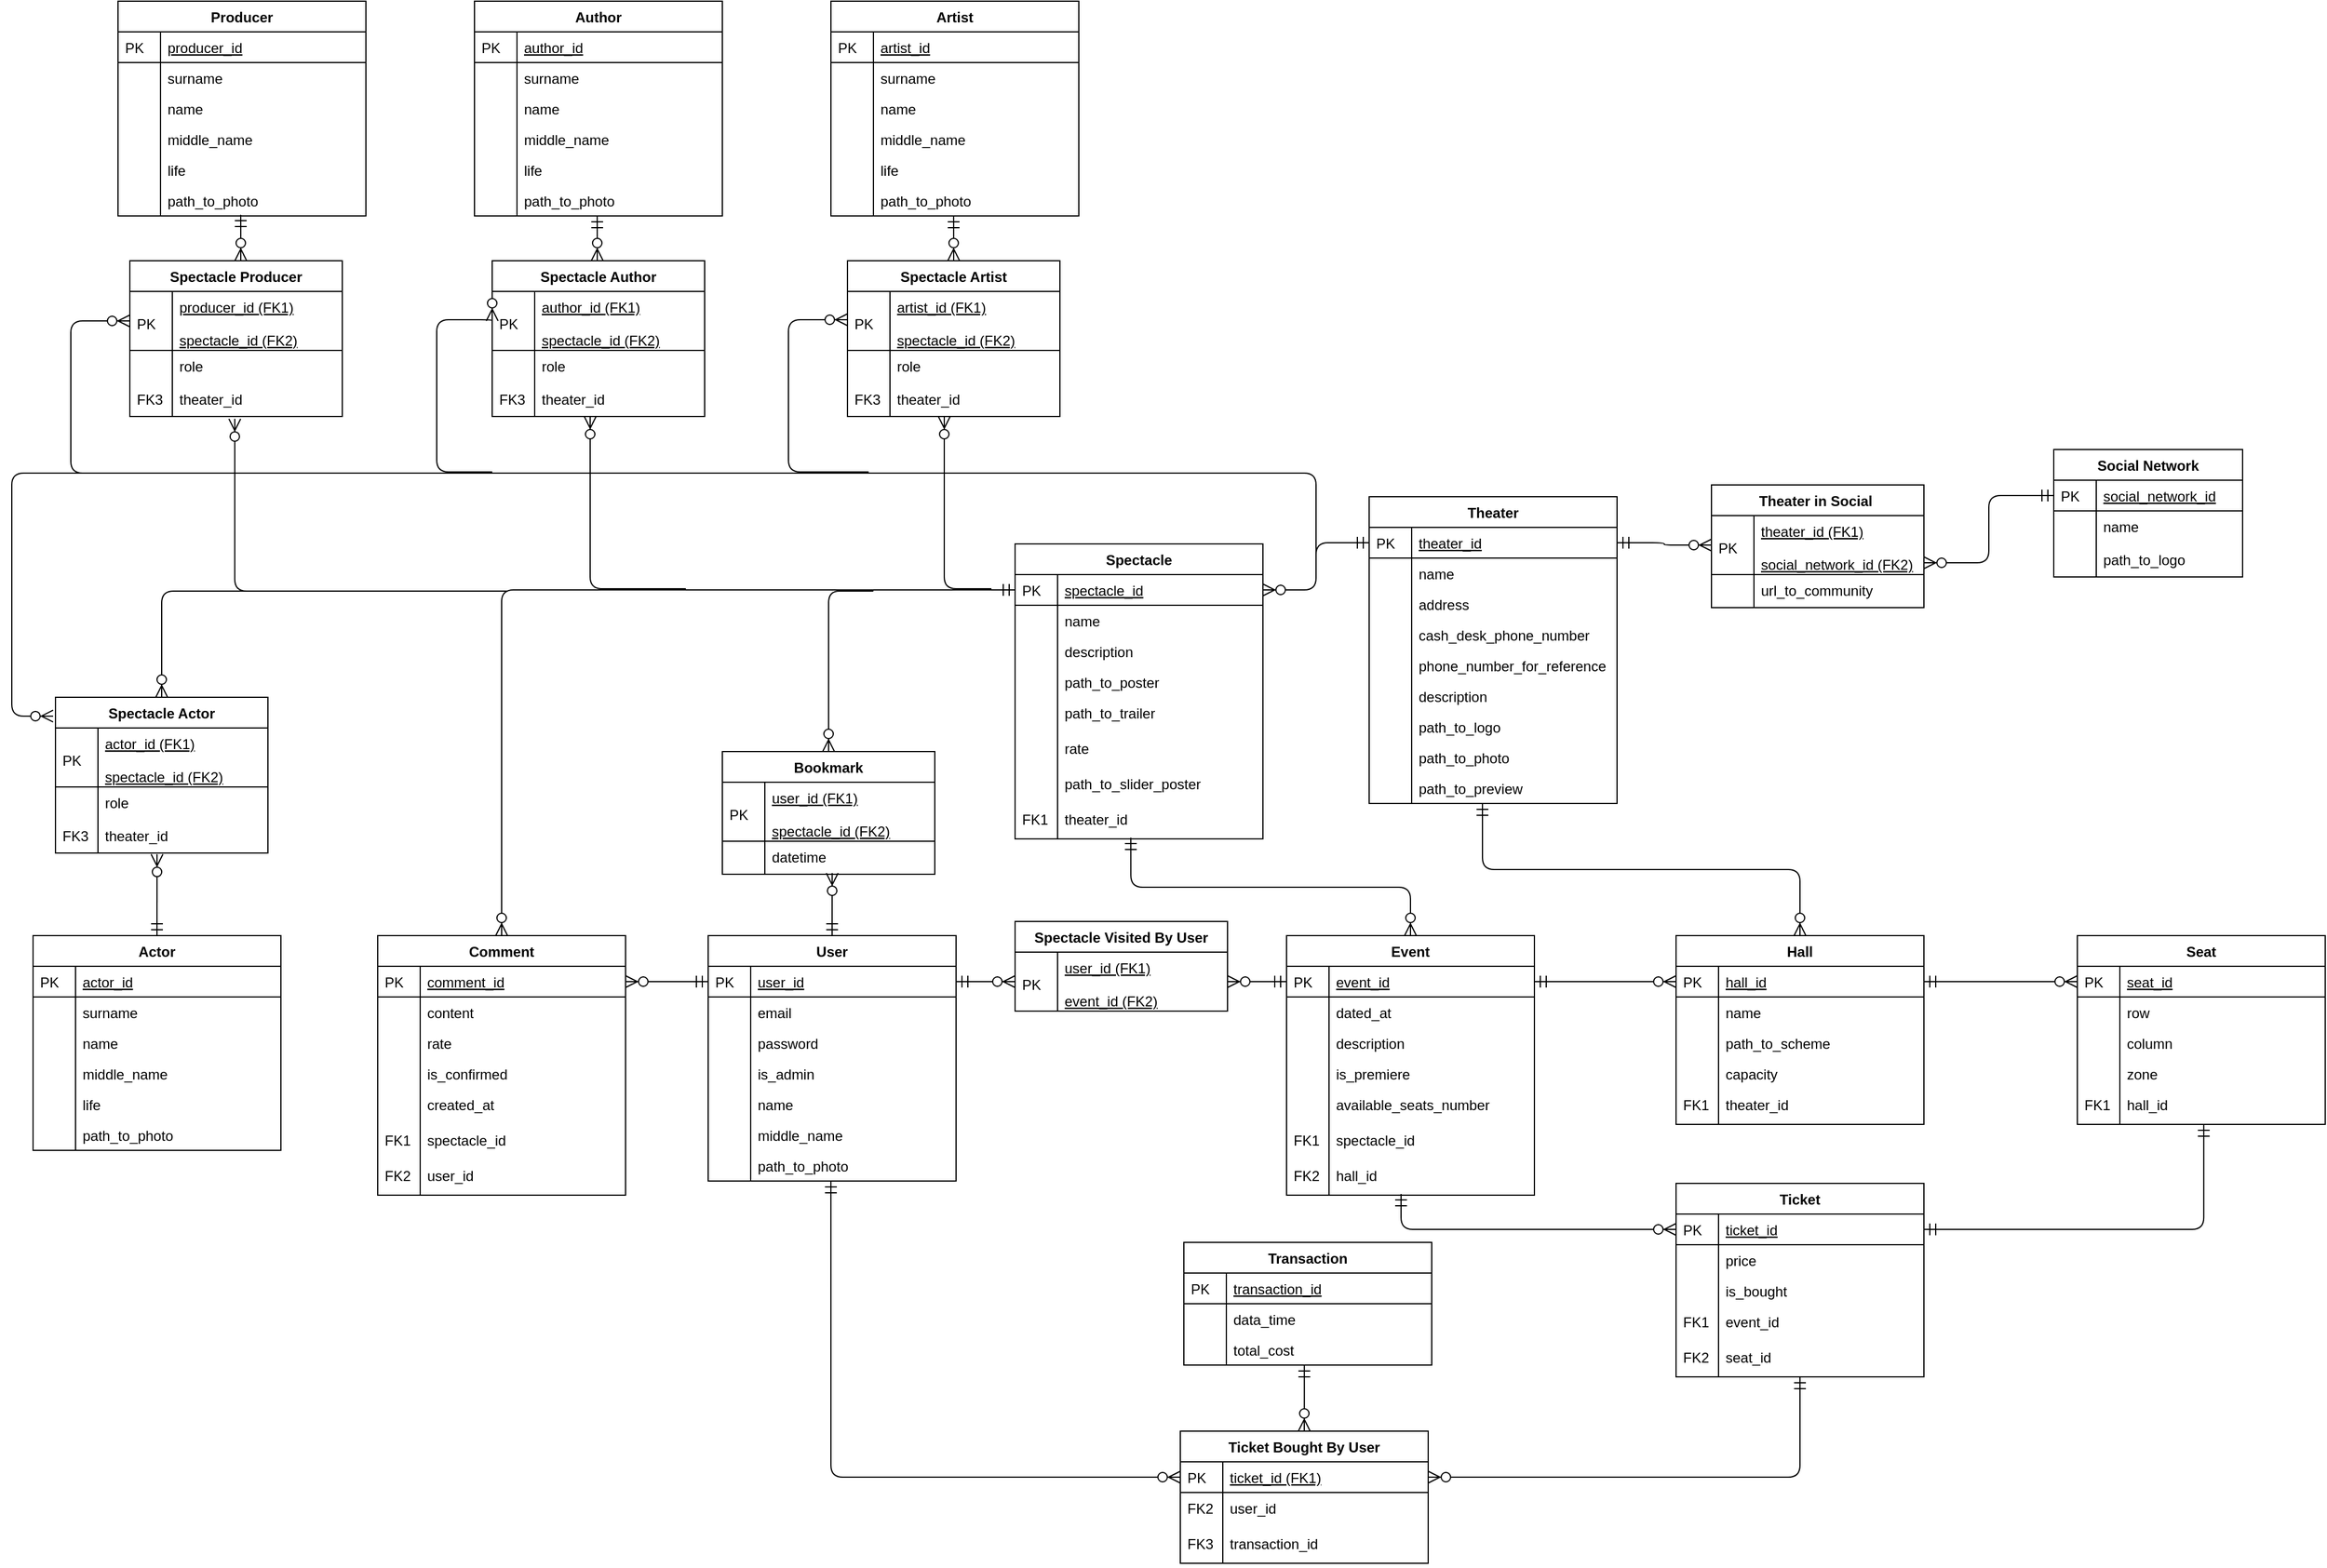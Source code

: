 <mxfile version="13.1.1" type="device"><diagram id="C5RBs43oDa-KdzZeNtuy" name="Page-1"><mxGraphModel dx="3080" dy="1914" grid="1" gridSize="10" guides="1" tooltips="1" connect="1" arrows="1" fold="1" page="1" pageScale="1" pageWidth="827" pageHeight="1169" math="0" shadow="0"><root><mxCell id="WIyWlLk6GJQsqaUBKTNV-0"/><mxCell id="WIyWlLk6GJQsqaUBKTNV-1" parent="WIyWlLk6GJQsqaUBKTNV-0"/><mxCell id="zkfFHV4jXpPFQw0GAbJ--63" value="" style="edgeStyle=orthogonalEdgeStyle;endArrow=ERzeroToMany;startArrow=ERmandOne;shadow=0;strokeWidth=1;endSize=8;startSize=8;" parent="WIyWlLk6GJQsqaUBKTNV-1" source="zkfFHV4jXpPFQw0GAbJ--52" target="zkfFHV4jXpPFQw0GAbJ--57" edge="1"><mxGeometry width="100" height="100" relative="1" as="geometry"><mxPoint x="310" y="390" as="sourcePoint"/><mxPoint x="410" y="290" as="targetPoint"/></mxGeometry></mxCell><mxCell id="UJzef82UEoIzEbgM6dhC-22" value="url_to_community" style="shape=partialRectangle;top=0;left=0;right=0;bottom=0;align=left;verticalAlign=top;fillColor=none;spacingLeft=40;spacingRight=4;overflow=hidden;rotatable=0;points=[[0,0.5],[1,0.5]];portConstraint=eastwest;dropTarget=0;rounded=0;shadow=0;strokeWidth=1;" parent="WIyWlLk6GJQsqaUBKTNV-1" vertex="1"><mxGeometry x="400" y="156" width="160" height="28" as="geometry"/></mxCell><mxCell id="UJzef82UEoIzEbgM6dhC-23" value="" style="shape=partialRectangle;top=0;left=0;bottom=0;fillColor=none;align=left;verticalAlign=top;spacingLeft=4;spacingRight=4;overflow=hidden;rotatable=0;points=[];portConstraint=eastwest;part=1;" parent="UJzef82UEoIzEbgM6dhC-22" vertex="1" connectable="0"><mxGeometry width="36" height="28" as="geometry"/></mxCell><mxCell id="zkfFHV4jXpPFQw0GAbJ--56" value="Theater in Social " style="swimlane;fontStyle=1;childLayout=stackLayout;horizontal=1;startSize=26;horizontalStack=0;resizeParent=1;resizeLast=0;collapsible=1;marginBottom=0;rounded=0;shadow=0;strokeWidth=1;" parent="WIyWlLk6GJQsqaUBKTNV-1" vertex="1"><mxGeometry x="400" y="80" width="180" height="104" as="geometry"><mxRectangle x="260" y="80" width="160" height="26" as="alternateBounds"/></mxGeometry></mxCell><mxCell id="zkfFHV4jXpPFQw0GAbJ--57" value="theater_id (FK1)&#10;&#10;social_network_id (FK2)" style="shape=partialRectangle;top=0;left=0;right=0;bottom=1;align=left;verticalAlign=top;fillColor=none;spacingLeft=40;spacingRight=4;overflow=hidden;rotatable=0;points=[[0,0.5],[1,0.5]];portConstraint=eastwest;dropTarget=0;rounded=0;shadow=0;strokeWidth=1;fontStyle=4" parent="zkfFHV4jXpPFQw0GAbJ--56" vertex="1"><mxGeometry y="26" width="180" height="50" as="geometry"/></mxCell><mxCell id="zkfFHV4jXpPFQw0GAbJ--58" value="&#10;PK" style="shape=partialRectangle;top=0;left=0;bottom=0;fillColor=none;align=left;verticalAlign=top;spacingLeft=4;spacingRight=4;overflow=hidden;rotatable=0;points=[];portConstraint=eastwest;part=1;" parent="zkfFHV4jXpPFQw0GAbJ--57" vertex="1" connectable="0"><mxGeometry width="36" height="50" as="geometry"/></mxCell><mxCell id="UJzef82UEoIzEbgM6dhC-25" value="" style="edgeStyle=orthogonalEdgeStyle;endArrow=ERzeroToMany;startArrow=ERmandOne;shadow=0;strokeWidth=1;endSize=8;startSize=8;exitX=0;exitY=0.5;exitDx=0;exitDy=0;entryX=1;entryY=0.8;entryDx=0;entryDy=0;entryPerimeter=0;" parent="WIyWlLk6GJQsqaUBKTNV-1" source="UJzef82UEoIzEbgM6dhC-11" target="zkfFHV4jXpPFQw0GAbJ--57" edge="1"><mxGeometry width="100" height="100" relative="1" as="geometry"><mxPoint x="610" y="138" as="sourcePoint"/><mxPoint x="690" y="100" as="targetPoint"/></mxGeometry></mxCell><mxCell id="UJzef82UEoIzEbgM6dhC-10" value="Social Network" style="swimlane;fontStyle=1;childLayout=stackLayout;horizontal=1;startSize=26;horizontalStack=0;resizeParent=1;resizeLast=0;collapsible=1;marginBottom=0;rounded=0;shadow=0;strokeWidth=1;" parent="WIyWlLk6GJQsqaUBKTNV-1" vertex="1"><mxGeometry x="690" y="50" width="160" height="108" as="geometry"><mxRectangle x="260" y="80" width="160" height="26" as="alternateBounds"/></mxGeometry></mxCell><mxCell id="UJzef82UEoIzEbgM6dhC-11" value="social_network_id" style="shape=partialRectangle;top=0;left=0;right=0;bottom=1;align=left;verticalAlign=top;fillColor=none;spacingLeft=40;spacingRight=4;overflow=hidden;rotatable=0;points=[[0,0.5],[1,0.5]];portConstraint=eastwest;dropTarget=0;rounded=0;shadow=0;strokeWidth=1;fontStyle=4" parent="UJzef82UEoIzEbgM6dhC-10" vertex="1"><mxGeometry y="26" width="160" height="26" as="geometry"/></mxCell><mxCell id="UJzef82UEoIzEbgM6dhC-12" value="PK" style="shape=partialRectangle;top=0;left=0;bottom=0;fillColor=none;align=left;verticalAlign=top;spacingLeft=4;spacingRight=4;overflow=hidden;rotatable=0;points=[];portConstraint=eastwest;part=1;" parent="UJzef82UEoIzEbgM6dhC-11" vertex="1" connectable="0"><mxGeometry width="36" height="26" as="geometry"/></mxCell><mxCell id="UJzef82UEoIzEbgM6dhC-15" value="name" style="shape=partialRectangle;top=0;left=0;right=0;bottom=0;align=left;verticalAlign=top;fillColor=none;spacingLeft=40;spacingRight=4;overflow=hidden;rotatable=0;points=[[0,0.5],[1,0.5]];portConstraint=eastwest;dropTarget=0;rounded=0;shadow=0;strokeWidth=1;" parent="UJzef82UEoIzEbgM6dhC-10" vertex="1"><mxGeometry y="52" width="160" height="28" as="geometry"/></mxCell><mxCell id="UJzef82UEoIzEbgM6dhC-16" value="" style="shape=partialRectangle;top=0;left=0;bottom=0;fillColor=none;align=left;verticalAlign=top;spacingLeft=4;spacingRight=4;overflow=hidden;rotatable=0;points=[];portConstraint=eastwest;part=1;" parent="UJzef82UEoIzEbgM6dhC-15" vertex="1" connectable="0"><mxGeometry width="36" height="28" as="geometry"/></mxCell><mxCell id="BIvg4nY_I80kk7YJidiz-4" value="path_to_logo" style="shape=partialRectangle;top=0;left=0;right=0;bottom=0;align=left;verticalAlign=top;fillColor=none;spacingLeft=40;spacingRight=4;overflow=hidden;rotatable=0;points=[[0,0.5],[1,0.5]];portConstraint=eastwest;dropTarget=0;rounded=0;shadow=0;strokeWidth=1;" parent="UJzef82UEoIzEbgM6dhC-10" vertex="1"><mxGeometry y="80" width="160" height="28" as="geometry"/></mxCell><mxCell id="BIvg4nY_I80kk7YJidiz-5" value="" style="shape=partialRectangle;top=0;left=0;bottom=0;fillColor=none;align=left;verticalAlign=top;spacingLeft=4;spacingRight=4;overflow=hidden;rotatable=0;points=[];portConstraint=eastwest;part=1;" parent="BIvg4nY_I80kk7YJidiz-4" vertex="1" connectable="0"><mxGeometry width="36" height="28" as="geometry"/></mxCell><mxCell id="UJzef82UEoIzEbgM6dhC-42" value="" style="edgeStyle=orthogonalEdgeStyle;endArrow=ERzeroToMany;startArrow=ERmandOne;shadow=0;strokeWidth=1;endSize=8;startSize=8;entryX=0.5;entryY=0;entryDx=0;entryDy=0;exitX=0.457;exitY=1;exitDx=0;exitDy=0;exitPerimeter=0;" parent="WIyWlLk6GJQsqaUBKTNV-1" source="BIvg4nY_I80kk7YJidiz-2" target="UJzef82UEoIzEbgM6dhC-26" edge="1"><mxGeometry width="100" height="100" relative="1" as="geometry"><mxPoint x="200" y="390" as="sourcePoint"/><mxPoint x="380" y="338" as="targetPoint"/></mxGeometry></mxCell><mxCell id="UJzef82UEoIzEbgM6dhC-54" value="" style="edgeStyle=orthogonalEdgeStyle;endArrow=ERzeroToMany;startArrow=ERmandOne;shadow=0;strokeWidth=1;endSize=8;startSize=8;exitX=1;exitY=0.5;exitDx=0;exitDy=0;entryX=0;entryY=0.5;entryDx=0;entryDy=0;" parent="WIyWlLk6GJQsqaUBKTNV-1" source="UJzef82UEoIzEbgM6dhC-27" target="UJzef82UEoIzEbgM6dhC-44" edge="1"><mxGeometry width="100" height="100" relative="1" as="geometry"><mxPoint x="590" y="500" as="sourcePoint"/><mxPoint x="670" y="462" as="targetPoint"/></mxGeometry></mxCell><mxCell id="UJzef82UEoIzEbgM6dhC-55" value="Spectacle" style="swimlane;fontStyle=1;childLayout=stackLayout;horizontal=1;startSize=26;horizontalStack=0;resizeParent=1;resizeLast=0;collapsible=1;marginBottom=0;rounded=0;shadow=0;strokeWidth=1;" parent="WIyWlLk6GJQsqaUBKTNV-1" vertex="1"><mxGeometry x="-190" y="130" width="210" height="250" as="geometry"><mxRectangle x="20" y="80" width="160" height="26" as="alternateBounds"/></mxGeometry></mxCell><mxCell id="UJzef82UEoIzEbgM6dhC-56" value="spectacle_id" style="shape=partialRectangle;top=0;left=0;right=0;bottom=1;align=left;verticalAlign=top;fillColor=none;spacingLeft=40;spacingRight=4;overflow=hidden;rotatable=0;points=[[0,0.5],[1,0.5]];portConstraint=eastwest;dropTarget=0;rounded=0;shadow=0;strokeWidth=1;fontStyle=4" parent="UJzef82UEoIzEbgM6dhC-55" vertex="1"><mxGeometry y="26" width="210" height="26" as="geometry"/></mxCell><mxCell id="UJzef82UEoIzEbgM6dhC-57" value="PK" style="shape=partialRectangle;top=0;left=0;bottom=0;fillColor=none;align=left;verticalAlign=top;spacingLeft=4;spacingRight=4;overflow=hidden;rotatable=0;points=[];portConstraint=eastwest;part=1;" parent="UJzef82UEoIzEbgM6dhC-56" vertex="1" connectable="0"><mxGeometry width="36" height="26" as="geometry"/></mxCell><mxCell id="UJzef82UEoIzEbgM6dhC-58" value="name" style="shape=partialRectangle;top=0;left=0;right=0;bottom=0;align=left;verticalAlign=top;fillColor=none;spacingLeft=40;spacingRight=4;overflow=hidden;rotatable=0;points=[[0,0.5],[1,0.5]];portConstraint=eastwest;dropTarget=0;rounded=0;shadow=0;strokeWidth=1;" parent="UJzef82UEoIzEbgM6dhC-55" vertex="1"><mxGeometry y="52" width="210" height="26" as="geometry"/></mxCell><mxCell id="UJzef82UEoIzEbgM6dhC-59" value="" style="shape=partialRectangle;top=0;left=0;bottom=0;fillColor=none;align=left;verticalAlign=top;spacingLeft=4;spacingRight=4;overflow=hidden;rotatable=0;points=[];portConstraint=eastwest;part=1;" parent="UJzef82UEoIzEbgM6dhC-58" vertex="1" connectable="0"><mxGeometry width="36" height="26" as="geometry"/></mxCell><mxCell id="UJzef82UEoIzEbgM6dhC-60" value="description" style="shape=partialRectangle;top=0;left=0;right=0;bottom=0;align=left;verticalAlign=top;fillColor=none;spacingLeft=40;spacingRight=4;overflow=hidden;rotatable=0;points=[[0,0.5],[1,0.5]];portConstraint=eastwest;dropTarget=0;rounded=0;shadow=0;strokeWidth=1;" parent="UJzef82UEoIzEbgM6dhC-55" vertex="1"><mxGeometry y="78" width="210" height="26" as="geometry"/></mxCell><mxCell id="UJzef82UEoIzEbgM6dhC-61" value="" style="shape=partialRectangle;top=0;left=0;bottom=0;fillColor=none;align=left;verticalAlign=top;spacingLeft=4;spacingRight=4;overflow=hidden;rotatable=0;points=[];portConstraint=eastwest;part=1;" parent="UJzef82UEoIzEbgM6dhC-60" vertex="1" connectable="0"><mxGeometry width="36" height="26" as="geometry"/></mxCell><mxCell id="UJzef82UEoIzEbgM6dhC-62" value="path_to_poster" style="shape=partialRectangle;top=0;left=0;right=0;bottom=0;align=left;verticalAlign=top;fillColor=none;spacingLeft=40;spacingRight=4;overflow=hidden;rotatable=0;points=[[0,0.5],[1,0.5]];portConstraint=eastwest;dropTarget=0;rounded=0;shadow=0;strokeWidth=1;" parent="UJzef82UEoIzEbgM6dhC-55" vertex="1"><mxGeometry y="104" width="210" height="26" as="geometry"/></mxCell><mxCell id="UJzef82UEoIzEbgM6dhC-63" value="" style="shape=partialRectangle;top=0;left=0;bottom=0;fillColor=none;align=left;verticalAlign=top;spacingLeft=4;spacingRight=4;overflow=hidden;rotatable=0;points=[];portConstraint=eastwest;part=1;" parent="UJzef82UEoIzEbgM6dhC-62" vertex="1" connectable="0"><mxGeometry width="36" height="26" as="geometry"/></mxCell><mxCell id="UJzef82UEoIzEbgM6dhC-64" value="path_to_trailer " style="shape=partialRectangle;top=0;left=0;right=0;bottom=0;align=left;verticalAlign=top;fillColor=none;spacingLeft=40;spacingRight=4;overflow=hidden;rotatable=0;points=[[0,0.5],[1,0.5]];portConstraint=eastwest;dropTarget=0;rounded=0;shadow=0;strokeWidth=1;" parent="UJzef82UEoIzEbgM6dhC-55" vertex="1"><mxGeometry y="130" width="210" height="30" as="geometry"/></mxCell><mxCell id="UJzef82UEoIzEbgM6dhC-65" value="" style="shape=partialRectangle;top=0;left=0;bottom=0;fillColor=none;align=left;verticalAlign=top;spacingLeft=4;spacingRight=4;overflow=hidden;rotatable=0;points=[];portConstraint=eastwest;part=1;" parent="UJzef82UEoIzEbgM6dhC-64" vertex="1" connectable="0"><mxGeometry width="36" height="30.0" as="geometry"/></mxCell><mxCell id="UJzef82UEoIzEbgM6dhC-68" value="rate" style="shape=partialRectangle;top=0;left=0;right=0;bottom=0;align=left;verticalAlign=top;fillColor=none;spacingLeft=40;spacingRight=4;overflow=hidden;rotatable=0;points=[[0,0.5],[1,0.5]];portConstraint=eastwest;dropTarget=0;rounded=0;shadow=0;strokeWidth=1;" parent="UJzef82UEoIzEbgM6dhC-55" vertex="1"><mxGeometry y="160" width="210" height="30" as="geometry"/></mxCell><mxCell id="UJzef82UEoIzEbgM6dhC-69" value="" style="shape=partialRectangle;top=0;left=0;bottom=0;fillColor=none;align=left;verticalAlign=top;spacingLeft=4;spacingRight=4;overflow=hidden;rotatable=0;points=[];portConstraint=eastwest;part=1;" parent="UJzef82UEoIzEbgM6dhC-68" vertex="1" connectable="0"><mxGeometry width="36" height="30.0" as="geometry"/></mxCell><mxCell id="UJzef82UEoIzEbgM6dhC-70" value="path_to_slider_poster" style="shape=partialRectangle;top=0;left=0;right=0;bottom=0;align=left;verticalAlign=top;fillColor=none;spacingLeft=40;spacingRight=4;overflow=hidden;rotatable=0;points=[[0,0.5],[1,0.5]];portConstraint=eastwest;dropTarget=0;rounded=0;shadow=0;strokeWidth=1;" parent="UJzef82UEoIzEbgM6dhC-55" vertex="1"><mxGeometry y="190" width="210" height="30" as="geometry"/></mxCell><mxCell id="UJzef82UEoIzEbgM6dhC-71" value="" style="shape=partialRectangle;top=0;left=0;bottom=0;fillColor=none;align=left;verticalAlign=top;spacingLeft=4;spacingRight=4;overflow=hidden;rotatable=0;points=[];portConstraint=eastwest;part=1;" parent="UJzef82UEoIzEbgM6dhC-70" vertex="1" connectable="0"><mxGeometry width="36" height="30.0" as="geometry"/></mxCell><mxCell id="25asJVEG3M_2YhM_eViq-2" value="theater_id" style="shape=partialRectangle;top=0;left=0;right=0;bottom=0;align=left;verticalAlign=top;fillColor=none;spacingLeft=40;spacingRight=4;overflow=hidden;rotatable=0;points=[[0,0.5],[1,0.5]];portConstraint=eastwest;dropTarget=0;rounded=0;shadow=0;strokeWidth=1;" parent="UJzef82UEoIzEbgM6dhC-55" vertex="1"><mxGeometry y="220" width="210" height="30" as="geometry"/></mxCell><mxCell id="25asJVEG3M_2YhM_eViq-3" value="FK1" style="shape=partialRectangle;top=0;left=0;bottom=0;fillColor=none;align=left;verticalAlign=top;spacingLeft=4;spacingRight=4;overflow=hidden;rotatable=0;points=[];portConstraint=eastwest;part=1;" parent="25asJVEG3M_2YhM_eViq-2" vertex="1" connectable="0"><mxGeometry width="36" height="30.0" as="geometry"/></mxCell><mxCell id="UJzef82UEoIzEbgM6dhC-72" value="" style="edgeStyle=orthogonalEdgeStyle;endArrow=ERzeroToMany;startArrow=ERmandOne;shadow=0;strokeWidth=1;endSize=8;startSize=8;entryX=1;entryY=0.5;entryDx=0;entryDy=0;exitX=0;exitY=0.5;exitDx=0;exitDy=0;" parent="WIyWlLk6GJQsqaUBKTNV-1" source="zkfFHV4jXpPFQw0GAbJ--52" target="UJzef82UEoIzEbgM6dhC-56" edge="1"><mxGeometry width="100" height="100" relative="1" as="geometry"><mxPoint x="20" y="88" as="sourcePoint"/><mxPoint x="100" y="50" as="targetPoint"/></mxGeometry></mxCell><mxCell id="UJzef82UEoIzEbgM6dhC-88" value="" style="edgeStyle=orthogonalEdgeStyle;endArrow=ERzeroToMany;startArrow=ERmandOne;shadow=0;strokeWidth=1;endSize=8;startSize=8;entryX=0.5;entryY=0;entryDx=0;entryDy=0;exitX=0.467;exitY=0.967;exitDx=0;exitDy=0;exitPerimeter=0;" parent="WIyWlLk6GJQsqaUBKTNV-1" source="25asJVEG3M_2YhM_eViq-2" target="UJzef82UEoIzEbgM6dhC-73" edge="1"><mxGeometry width="100" height="100" relative="1" as="geometry"><mxPoint x="-87" y="390" as="sourcePoint"/><mxPoint x="47.98" y="441.01" as="targetPoint"/></mxGeometry></mxCell><mxCell id="UJzef82UEoIzEbgM6dhC-105" value="" style="edgeStyle=orthogonalEdgeStyle;endArrow=ERzeroToMany;startArrow=ERmandOne;shadow=0;strokeWidth=1;endSize=8;startSize=8;exitX=0.462;exitY=0.967;exitDx=0;exitDy=0;exitPerimeter=0;entryX=0;entryY=0.5;entryDx=0;entryDy=0;" parent="WIyWlLk6GJQsqaUBKTNV-1" source="UJzef82UEoIzEbgM6dhC-86" target="UJzef82UEoIzEbgM6dhC-91" edge="1"><mxGeometry width="100" height="100" relative="1" as="geometry"><mxPoint x="180.0" y="721.998" as="sourcePoint"/><mxPoint x="247.98" y="793.01" as="targetPoint"/></mxGeometry></mxCell><mxCell id="UJzef82UEoIzEbgM6dhC-109" value="" style="edgeStyle=orthogonalEdgeStyle;endArrow=ERmandOne;startArrow=ERmandOne;shadow=0;strokeWidth=1;endSize=8;startSize=8;exitX=1;exitY=0.5;exitDx=0;exitDy=0;entryX=0.51;entryY=1;entryDx=0;entryDy=0;entryPerimeter=0;endFill=0;" parent="WIyWlLk6GJQsqaUBKTNV-1" source="UJzef82UEoIzEbgM6dhC-91" target="UJzef82UEoIzEbgM6dhC-52" edge="1"><mxGeometry width="100" height="100" relative="1" as="geometry"><mxPoint x="615" y="722" as="sourcePoint"/><mxPoint x="745" y="722" as="targetPoint"/></mxGeometry></mxCell><mxCell id="UJzef82UEoIzEbgM6dhC-155" value="" style="edgeStyle=orthogonalEdgeStyle;endArrow=ERzeroToMany;startArrow=ERmandOne;shadow=0;strokeWidth=1;endSize=8;startSize=8;exitX=0.5;exitY=1;exitDx=0;exitDy=0;exitPerimeter=0;entryX=1;entryY=0.5;entryDx=0;entryDy=0;" parent="WIyWlLk6GJQsqaUBKTNV-1" source="UJzef82UEoIzEbgM6dhC-103" target="UJzef82UEoIzEbgM6dhC-141" edge="1"><mxGeometry width="100" height="100" relative="1" as="geometry"><mxPoint x="614" y="920.498" as="sourcePoint"/><mxPoint x="681.98" y="991.51" as="targetPoint"/></mxGeometry></mxCell><mxCell id="UJzef82UEoIzEbgM6dhC-156" value="" style="edgeStyle=orthogonalEdgeStyle;endArrow=ERzeroToMany;startArrow=ERmandOne;shadow=0;strokeWidth=1;endSize=8;startSize=8;exitX=0.495;exitY=1;exitDx=0;exitDy=0;entryX=0;entryY=0.5;entryDx=0;entryDy=0;exitPerimeter=0;" parent="WIyWlLk6GJQsqaUBKTNV-1" source="UJzef82UEoIzEbgM6dhC-138" target="UJzef82UEoIzEbgM6dhC-141" edge="1"><mxGeometry width="100" height="100" relative="1" as="geometry"><mxPoint x="100" y="832" as="sourcePoint"/><mxPoint x="180" y="794" as="targetPoint"/></mxGeometry></mxCell><mxCell id="UJzef82UEoIzEbgM6dhC-158" value="" style="edgeStyle=orthogonalEdgeStyle;endArrow=ERzeroToMany;startArrow=ERmandOne;shadow=0;strokeWidth=1;endSize=8;startSize=8;exitX=0.486;exitY=1;exitDx=0;exitDy=0;exitPerimeter=0;entryX=0.5;entryY=0;entryDx=0;entryDy=0;" parent="WIyWlLk6GJQsqaUBKTNV-1" source="UJzef82UEoIzEbgM6dhC-115" target="UJzef82UEoIzEbgM6dhC-140" edge="1"><mxGeometry width="100" height="100" relative="1" as="geometry"><mxPoint x="695" y="962" as="sourcePoint"/><mxPoint y="867" as="targetPoint"/></mxGeometry></mxCell><mxCell id="UJzef82UEoIzEbgM6dhC-159" value="" style="edgeStyle=orthogonalEdgeStyle;endArrow=ERzeroToMany;startArrow=ERmandOne;shadow=0;strokeWidth=1;endSize=8;startSize=8;exitX=1;exitY=0.5;exitDx=0;exitDy=0;entryX=0;entryY=0.5;entryDx=0;entryDy=0;" parent="WIyWlLk6GJQsqaUBKTNV-1" source="UJzef82UEoIzEbgM6dhC-74" target="UJzef82UEoIzEbgM6dhC-27" edge="1"><mxGeometry width="100" height="100" relative="1" as="geometry"><mxPoint x="300.0" y="492" as="sourcePoint"/><mxPoint x="332.1" y="551.01" as="targetPoint"/></mxGeometry></mxCell><mxCell id="UJzef82UEoIzEbgM6dhC-175" value="" style="edgeStyle=orthogonalEdgeStyle;endArrow=ERzeroToMany;startArrow=ERmandOne;shadow=0;strokeWidth=1;endSize=8;startSize=8;exitX=0;exitY=0.5;exitDx=0;exitDy=0;entryX=0.5;entryY=0;entryDx=0;entryDy=0;" parent="WIyWlLk6GJQsqaUBKTNV-1" source="UJzef82UEoIzEbgM6dhC-56" target="UJzef82UEoIzEbgM6dhC-160" edge="1"><mxGeometry width="100" height="100" relative="1" as="geometry"><mxPoint x="-310.0" y="180" as="sourcePoint"/><mxPoint x="-277.9" y="239.01" as="targetPoint"/></mxGeometry></mxCell><mxCell id="UJzef82UEoIzEbgM6dhC-176" value="" style="edgeStyle=orthogonalEdgeStyle;endArrow=ERzeroToMany;startArrow=ERmandOne;shadow=0;strokeWidth=1;endSize=8;startSize=8;exitX=0;exitY=0.5;exitDx=0;exitDy=0;entryX=1;entryY=0.5;entryDx=0;entryDy=0;" parent="WIyWlLk6GJQsqaUBKTNV-1" source="UJzef82UEoIzEbgM6dhC-126" target="UJzef82UEoIzEbgM6dhC-161" edge="1"><mxGeometry width="100" height="100" relative="1" as="geometry"><mxPoint x="-140" y="660" as="sourcePoint"/><mxPoint x="-190" y="710" as="targetPoint"/></mxGeometry></mxCell><mxCell id="UJzef82UEoIzEbgM6dhC-125" value="User" style="swimlane;fontStyle=1;childLayout=stackLayout;horizontal=1;startSize=26;horizontalStack=0;resizeParent=1;resizeLast=0;collapsible=1;marginBottom=0;rounded=0;shadow=0;strokeWidth=1;" parent="WIyWlLk6GJQsqaUBKTNV-1" vertex="1"><mxGeometry x="-450" y="462" width="210" height="208" as="geometry"><mxRectangle x="20" y="80" width="160" height="26" as="alternateBounds"/></mxGeometry></mxCell><mxCell id="UJzef82UEoIzEbgM6dhC-126" value="user_id" style="shape=partialRectangle;top=0;left=0;right=0;bottom=1;align=left;verticalAlign=top;fillColor=none;spacingLeft=40;spacingRight=4;overflow=hidden;rotatable=0;points=[[0,0.5],[1,0.5]];portConstraint=eastwest;dropTarget=0;rounded=0;shadow=0;strokeWidth=1;fontStyle=4" parent="UJzef82UEoIzEbgM6dhC-125" vertex="1"><mxGeometry y="26" width="210" height="26" as="geometry"/></mxCell><mxCell id="UJzef82UEoIzEbgM6dhC-127" value="PK" style="shape=partialRectangle;top=0;left=0;bottom=0;fillColor=none;align=left;verticalAlign=top;spacingLeft=4;spacingRight=4;overflow=hidden;rotatable=0;points=[];portConstraint=eastwest;part=1;" parent="UJzef82UEoIzEbgM6dhC-126" vertex="1" connectable="0"><mxGeometry width="36" height="26" as="geometry"/></mxCell><mxCell id="UJzef82UEoIzEbgM6dhC-128" value="email" style="shape=partialRectangle;top=0;left=0;right=0;bottom=0;align=left;verticalAlign=top;fillColor=none;spacingLeft=40;spacingRight=4;overflow=hidden;rotatable=0;points=[[0,0.5],[1,0.5]];portConstraint=eastwest;dropTarget=0;rounded=0;shadow=0;strokeWidth=1;" parent="UJzef82UEoIzEbgM6dhC-125" vertex="1"><mxGeometry y="52" width="210" height="26" as="geometry"/></mxCell><mxCell id="UJzef82UEoIzEbgM6dhC-129" value="" style="shape=partialRectangle;top=0;left=0;bottom=0;fillColor=none;align=left;verticalAlign=top;spacingLeft=4;spacingRight=4;overflow=hidden;rotatable=0;points=[];portConstraint=eastwest;part=1;" parent="UJzef82UEoIzEbgM6dhC-128" vertex="1" connectable="0"><mxGeometry width="36" height="26" as="geometry"/></mxCell><mxCell id="UJzef82UEoIzEbgM6dhC-130" value="password" style="shape=partialRectangle;top=0;left=0;right=0;bottom=0;align=left;verticalAlign=top;fillColor=none;spacingLeft=40;spacingRight=4;overflow=hidden;rotatable=0;points=[[0,0.5],[1,0.5]];portConstraint=eastwest;dropTarget=0;rounded=0;shadow=0;strokeWidth=1;" parent="UJzef82UEoIzEbgM6dhC-125" vertex="1"><mxGeometry y="78" width="210" height="26" as="geometry"/></mxCell><mxCell id="UJzef82UEoIzEbgM6dhC-131" value="" style="shape=partialRectangle;top=0;left=0;bottom=0;fillColor=none;align=left;verticalAlign=top;spacingLeft=4;spacingRight=4;overflow=hidden;rotatable=0;points=[];portConstraint=eastwest;part=1;" parent="UJzef82UEoIzEbgM6dhC-130" vertex="1" connectable="0"><mxGeometry width="36" height="26" as="geometry"/></mxCell><mxCell id="UJzef82UEoIzEbgM6dhC-132" value="is_admin" style="shape=partialRectangle;top=0;left=0;right=0;bottom=0;align=left;verticalAlign=top;fillColor=none;spacingLeft=40;spacingRight=4;overflow=hidden;rotatable=0;points=[[0,0.5],[1,0.5]];portConstraint=eastwest;dropTarget=0;rounded=0;shadow=0;strokeWidth=1;" parent="UJzef82UEoIzEbgM6dhC-125" vertex="1"><mxGeometry y="104" width="210" height="26" as="geometry"/></mxCell><mxCell id="UJzef82UEoIzEbgM6dhC-133" value="" style="shape=partialRectangle;top=0;left=0;bottom=0;fillColor=none;align=left;verticalAlign=top;spacingLeft=4;spacingRight=4;overflow=hidden;rotatable=0;points=[];portConstraint=eastwest;part=1;" parent="UJzef82UEoIzEbgM6dhC-132" vertex="1" connectable="0"><mxGeometry width="36" height="26" as="geometry"/></mxCell><mxCell id="UJzef82UEoIzEbgM6dhC-134" value="name" style="shape=partialRectangle;top=0;left=0;right=0;bottom=0;align=left;verticalAlign=top;fillColor=none;spacingLeft=40;spacingRight=4;overflow=hidden;rotatable=0;points=[[0,0.5],[1,0.5]];portConstraint=eastwest;dropTarget=0;rounded=0;shadow=0;strokeWidth=1;" parent="UJzef82UEoIzEbgM6dhC-125" vertex="1"><mxGeometry y="130" width="210" height="26" as="geometry"/></mxCell><mxCell id="UJzef82UEoIzEbgM6dhC-135" value="" style="shape=partialRectangle;top=0;left=0;bottom=0;fillColor=none;align=left;verticalAlign=top;spacingLeft=4;spacingRight=4;overflow=hidden;rotatable=0;points=[];portConstraint=eastwest;part=1;" parent="UJzef82UEoIzEbgM6dhC-134" vertex="1" connectable="0"><mxGeometry width="36" height="26" as="geometry"/></mxCell><mxCell id="UJzef82UEoIzEbgM6dhC-136" value="middle_name" style="shape=partialRectangle;top=0;left=0;right=0;bottom=0;align=left;verticalAlign=top;fillColor=none;spacingLeft=40;spacingRight=4;overflow=hidden;rotatable=0;points=[[0,0.5],[1,0.5]];portConstraint=eastwest;dropTarget=0;rounded=0;shadow=0;strokeWidth=1;" parent="UJzef82UEoIzEbgM6dhC-125" vertex="1"><mxGeometry y="156" width="210" height="26" as="geometry"/></mxCell><mxCell id="UJzef82UEoIzEbgM6dhC-137" value="" style="shape=partialRectangle;top=0;left=0;bottom=0;fillColor=none;align=left;verticalAlign=top;spacingLeft=4;spacingRight=4;overflow=hidden;rotatable=0;points=[];portConstraint=eastwest;part=1;" parent="UJzef82UEoIzEbgM6dhC-136" vertex="1" connectable="0"><mxGeometry width="36" height="26" as="geometry"/></mxCell><mxCell id="UJzef82UEoIzEbgM6dhC-138" value="path_to_photo" style="shape=partialRectangle;top=0;left=0;right=0;bottom=0;align=left;verticalAlign=top;fillColor=none;spacingLeft=40;spacingRight=4;overflow=hidden;rotatable=0;points=[[0,0.5],[1,0.5]];portConstraint=eastwest;dropTarget=0;rounded=0;shadow=0;strokeWidth=1;" parent="UJzef82UEoIzEbgM6dhC-125" vertex="1"><mxGeometry y="182" width="210" height="26" as="geometry"/></mxCell><mxCell id="UJzef82UEoIzEbgM6dhC-139" value="" style="shape=partialRectangle;top=0;left=0;bottom=0;fillColor=none;align=left;verticalAlign=top;spacingLeft=4;spacingRight=4;overflow=hidden;rotatable=0;points=[];portConstraint=eastwest;part=1;" parent="UJzef82UEoIzEbgM6dhC-138" vertex="1" connectable="0"><mxGeometry width="36" height="26" as="geometry"/></mxCell><mxCell id="UJzef82UEoIzEbgM6dhC-160" value="Comment" style="swimlane;fontStyle=1;childLayout=stackLayout;horizontal=1;startSize=26;horizontalStack=0;resizeParent=1;resizeLast=0;collapsible=1;marginBottom=0;rounded=0;shadow=0;strokeWidth=1;" parent="WIyWlLk6GJQsqaUBKTNV-1" vertex="1"><mxGeometry x="-730" y="462" width="210" height="220" as="geometry"><mxRectangle x="20" y="80" width="160" height="26" as="alternateBounds"/></mxGeometry></mxCell><mxCell id="UJzef82UEoIzEbgM6dhC-161" value="comment_id" style="shape=partialRectangle;top=0;left=0;right=0;bottom=1;align=left;verticalAlign=top;fillColor=none;spacingLeft=40;spacingRight=4;overflow=hidden;rotatable=0;points=[[0,0.5],[1,0.5]];portConstraint=eastwest;dropTarget=0;rounded=0;shadow=0;strokeWidth=1;fontStyle=4" parent="UJzef82UEoIzEbgM6dhC-160" vertex="1"><mxGeometry y="26" width="210" height="26" as="geometry"/></mxCell><mxCell id="UJzef82UEoIzEbgM6dhC-162" value="PK" style="shape=partialRectangle;top=0;left=0;bottom=0;fillColor=none;align=left;verticalAlign=top;spacingLeft=4;spacingRight=4;overflow=hidden;rotatable=0;points=[];portConstraint=eastwest;part=1;" parent="UJzef82UEoIzEbgM6dhC-161" vertex="1" connectable="0"><mxGeometry width="36" height="26" as="geometry"/></mxCell><mxCell id="UJzef82UEoIzEbgM6dhC-163" value="content" style="shape=partialRectangle;top=0;left=0;right=0;bottom=0;align=left;verticalAlign=top;fillColor=none;spacingLeft=40;spacingRight=4;overflow=hidden;rotatable=0;points=[[0,0.5],[1,0.5]];portConstraint=eastwest;dropTarget=0;rounded=0;shadow=0;strokeWidth=1;" parent="UJzef82UEoIzEbgM6dhC-160" vertex="1"><mxGeometry y="52" width="210" height="26" as="geometry"/></mxCell><mxCell id="UJzef82UEoIzEbgM6dhC-164" value="" style="shape=partialRectangle;top=0;left=0;bottom=0;fillColor=none;align=left;verticalAlign=top;spacingLeft=4;spacingRight=4;overflow=hidden;rotatable=0;points=[];portConstraint=eastwest;part=1;" parent="UJzef82UEoIzEbgM6dhC-163" vertex="1" connectable="0"><mxGeometry width="36" height="26" as="geometry"/></mxCell><mxCell id="UJzef82UEoIzEbgM6dhC-165" value="rate" style="shape=partialRectangle;top=0;left=0;right=0;bottom=0;align=left;verticalAlign=top;fillColor=none;spacingLeft=40;spacingRight=4;overflow=hidden;rotatable=0;points=[[0,0.5],[1,0.5]];portConstraint=eastwest;dropTarget=0;rounded=0;shadow=0;strokeWidth=1;" parent="UJzef82UEoIzEbgM6dhC-160" vertex="1"><mxGeometry y="78" width="210" height="26" as="geometry"/></mxCell><mxCell id="UJzef82UEoIzEbgM6dhC-166" value="" style="shape=partialRectangle;top=0;left=0;bottom=0;fillColor=none;align=left;verticalAlign=top;spacingLeft=4;spacingRight=4;overflow=hidden;rotatable=0;points=[];portConstraint=eastwest;part=1;" parent="UJzef82UEoIzEbgM6dhC-165" vertex="1" connectable="0"><mxGeometry width="36" height="26" as="geometry"/></mxCell><mxCell id="UJzef82UEoIzEbgM6dhC-167" value="is_confirmed" style="shape=partialRectangle;top=0;left=0;right=0;bottom=0;align=left;verticalAlign=top;fillColor=none;spacingLeft=40;spacingRight=4;overflow=hidden;rotatable=0;points=[[0,0.5],[1,0.5]];portConstraint=eastwest;dropTarget=0;rounded=0;shadow=0;strokeWidth=1;" parent="UJzef82UEoIzEbgM6dhC-160" vertex="1"><mxGeometry y="104" width="210" height="26" as="geometry"/></mxCell><mxCell id="UJzef82UEoIzEbgM6dhC-168" value="" style="shape=partialRectangle;top=0;left=0;bottom=0;fillColor=none;align=left;verticalAlign=top;spacingLeft=4;spacingRight=4;overflow=hidden;rotatable=0;points=[];portConstraint=eastwest;part=1;" parent="UJzef82UEoIzEbgM6dhC-167" vertex="1" connectable="0"><mxGeometry width="36" height="26" as="geometry"/></mxCell><mxCell id="UJzef82UEoIzEbgM6dhC-169" value="created_at" style="shape=partialRectangle;top=0;left=0;right=0;bottom=0;align=left;verticalAlign=top;fillColor=none;spacingLeft=40;spacingRight=4;overflow=hidden;rotatable=0;points=[[0,0.5],[1,0.5]];portConstraint=eastwest;dropTarget=0;rounded=0;shadow=0;strokeWidth=1;" parent="UJzef82UEoIzEbgM6dhC-160" vertex="1"><mxGeometry y="130" width="210" height="30" as="geometry"/></mxCell><mxCell id="UJzef82UEoIzEbgM6dhC-170" value="" style="shape=partialRectangle;top=0;left=0;bottom=0;fillColor=none;align=left;verticalAlign=top;spacingLeft=4;spacingRight=4;overflow=hidden;rotatable=0;points=[];portConstraint=eastwest;part=1;" parent="UJzef82UEoIzEbgM6dhC-169" vertex="1" connectable="0"><mxGeometry width="36" height="30.0" as="geometry"/></mxCell><mxCell id="UJzef82UEoIzEbgM6dhC-171" value="spectacle_id" style="shape=partialRectangle;top=0;left=0;right=0;bottom=0;align=left;verticalAlign=top;fillColor=none;spacingLeft=40;spacingRight=4;overflow=hidden;rotatable=0;points=[[0,0.5],[1,0.5]];portConstraint=eastwest;dropTarget=0;rounded=0;shadow=0;strokeWidth=1;" parent="UJzef82UEoIzEbgM6dhC-160" vertex="1"><mxGeometry y="160" width="210" height="30" as="geometry"/></mxCell><mxCell id="UJzef82UEoIzEbgM6dhC-172" value="FK1" style="shape=partialRectangle;top=0;left=0;bottom=0;fillColor=none;align=left;verticalAlign=top;spacingLeft=4;spacingRight=4;overflow=hidden;rotatable=0;points=[];portConstraint=eastwest;part=1;" parent="UJzef82UEoIzEbgM6dhC-171" vertex="1" connectable="0"><mxGeometry width="36" height="30.0" as="geometry"/></mxCell><mxCell id="UJzef82UEoIzEbgM6dhC-173" value="user_id" style="shape=partialRectangle;top=0;left=0;right=0;bottom=0;align=left;verticalAlign=top;fillColor=none;spacingLeft=40;spacingRight=4;overflow=hidden;rotatable=0;points=[[0,0.5],[1,0.5]];portConstraint=eastwest;dropTarget=0;rounded=0;shadow=0;strokeWidth=1;" parent="UJzef82UEoIzEbgM6dhC-160" vertex="1"><mxGeometry y="190" width="210" height="30" as="geometry"/></mxCell><mxCell id="UJzef82UEoIzEbgM6dhC-174" value="FK2" style="shape=partialRectangle;top=0;left=0;bottom=0;fillColor=none;align=left;verticalAlign=top;spacingLeft=4;spacingRight=4;overflow=hidden;rotatable=0;points=[];portConstraint=eastwest;part=1;" parent="UJzef82UEoIzEbgM6dhC-173" vertex="1" connectable="0"><mxGeometry width="36" height="30.0" as="geometry"/></mxCell><mxCell id="UJzef82UEoIzEbgM6dhC-179" value="Bookmark" style="swimlane;fontStyle=1;childLayout=stackLayout;horizontal=1;startSize=26;horizontalStack=0;resizeParent=1;resizeLast=0;collapsible=1;marginBottom=0;rounded=0;shadow=0;strokeWidth=1;" parent="WIyWlLk6GJQsqaUBKTNV-1" vertex="1"><mxGeometry x="-438" y="306" width="180" height="104" as="geometry"><mxRectangle x="260" y="80" width="160" height="26" as="alternateBounds"/></mxGeometry></mxCell><mxCell id="UJzef82UEoIzEbgM6dhC-180" value="user_id (FK1)&#10;&#10;spectacle_id (FK2)" style="shape=partialRectangle;top=0;left=0;right=0;bottom=1;align=left;verticalAlign=top;fillColor=none;spacingLeft=40;spacingRight=4;overflow=hidden;rotatable=0;points=[[0,0.5],[1,0.5]];portConstraint=eastwest;dropTarget=0;rounded=0;shadow=0;strokeWidth=1;fontStyle=4" parent="UJzef82UEoIzEbgM6dhC-179" vertex="1"><mxGeometry y="26" width="180" height="50" as="geometry"/></mxCell><mxCell id="UJzef82UEoIzEbgM6dhC-181" value="&#10;PK" style="shape=partialRectangle;top=0;left=0;bottom=0;fillColor=none;align=left;verticalAlign=top;spacingLeft=4;spacingRight=4;overflow=hidden;rotatable=0;points=[];portConstraint=eastwest;part=1;" parent="UJzef82UEoIzEbgM6dhC-180" vertex="1" connectable="0"><mxGeometry width="36" height="50" as="geometry"/></mxCell><mxCell id="UJzef82UEoIzEbgM6dhC-177" value="datetime" style="shape=partialRectangle;top=0;left=0;right=0;bottom=0;align=left;verticalAlign=top;fillColor=none;spacingLeft=40;spacingRight=4;overflow=hidden;rotatable=0;points=[[0,0.5],[1,0.5]];portConstraint=eastwest;dropTarget=0;rounded=0;shadow=0;strokeWidth=1;" parent="UJzef82UEoIzEbgM6dhC-179" vertex="1"><mxGeometry y="76" width="180" height="28" as="geometry"/></mxCell><mxCell id="UJzef82UEoIzEbgM6dhC-178" value="" style="shape=partialRectangle;top=0;left=0;bottom=0;fillColor=none;align=left;verticalAlign=top;spacingLeft=4;spacingRight=4;overflow=hidden;rotatable=0;points=[];portConstraint=eastwest;part=1;" parent="UJzef82UEoIzEbgM6dhC-177" vertex="1" connectable="0"><mxGeometry width="36" height="28" as="geometry"/></mxCell><mxCell id="UJzef82UEoIzEbgM6dhC-182" value="" style="edgeStyle=orthogonalEdgeStyle;endArrow=ERzeroToMany;startArrow=ERmandOne;shadow=0;strokeWidth=1;endSize=8;startSize=8;exitX=0.5;exitY=0;exitDx=0;exitDy=0;entryX=0.517;entryY=0.964;entryDx=0;entryDy=0;entryPerimeter=0;" parent="WIyWlLk6GJQsqaUBKTNV-1" source="UJzef82UEoIzEbgM6dhC-125" target="UJzef82UEoIzEbgM6dhC-177" edge="1"><mxGeometry width="100" height="100" relative="1" as="geometry"><mxPoint x="-440" y="511" as="sourcePoint"/><mxPoint x="-510" y="511" as="targetPoint"/></mxGeometry></mxCell><mxCell id="UJzef82UEoIzEbgM6dhC-183" value="" style="edgeStyle=orthogonalEdgeStyle;endArrow=ERzeroToMany;startArrow=none;shadow=0;strokeWidth=1;endSize=8;startSize=8;entryX=0.5;entryY=0;entryDx=0;entryDy=0;startFill=0;" parent="WIyWlLk6GJQsqaUBKTNV-1" target="UJzef82UEoIzEbgM6dhC-179" edge="1"><mxGeometry width="100" height="100" relative="1" as="geometry"><mxPoint x="-310" y="170" as="sourcePoint"/><mxPoint x="-615" y="472" as="targetPoint"/><Array as="points"><mxPoint x="-320" y="170"/><mxPoint x="-348" y="170"/></Array></mxGeometry></mxCell><mxCell id="UJzef82UEoIzEbgM6dhC-26" value="Hall" style="swimlane;fontStyle=1;childLayout=stackLayout;horizontal=1;startSize=26;horizontalStack=0;resizeParent=1;resizeLast=0;collapsible=1;marginBottom=0;rounded=0;shadow=0;strokeWidth=1;" parent="WIyWlLk6GJQsqaUBKTNV-1" vertex="1"><mxGeometry x="370" y="462" width="210" height="160" as="geometry"><mxRectangle x="20" y="80" width="160" height="26" as="alternateBounds"/></mxGeometry></mxCell><mxCell id="UJzef82UEoIzEbgM6dhC-27" value="hall_id" style="shape=partialRectangle;top=0;left=0;right=0;bottom=1;align=left;verticalAlign=top;fillColor=none;spacingLeft=40;spacingRight=4;overflow=hidden;rotatable=0;points=[[0,0.5],[1,0.5]];portConstraint=eastwest;dropTarget=0;rounded=0;shadow=0;strokeWidth=1;fontStyle=4" parent="UJzef82UEoIzEbgM6dhC-26" vertex="1"><mxGeometry y="26" width="210" height="26" as="geometry"/></mxCell><mxCell id="UJzef82UEoIzEbgM6dhC-28" value="PK" style="shape=partialRectangle;top=0;left=0;bottom=0;fillColor=none;align=left;verticalAlign=top;spacingLeft=4;spacingRight=4;overflow=hidden;rotatable=0;points=[];portConstraint=eastwest;part=1;" parent="UJzef82UEoIzEbgM6dhC-27" vertex="1" connectable="0"><mxGeometry width="36" height="26" as="geometry"/></mxCell><mxCell id="UJzef82UEoIzEbgM6dhC-29" value="name" style="shape=partialRectangle;top=0;left=0;right=0;bottom=0;align=left;verticalAlign=top;fillColor=none;spacingLeft=40;spacingRight=4;overflow=hidden;rotatable=0;points=[[0,0.5],[1,0.5]];portConstraint=eastwest;dropTarget=0;rounded=0;shadow=0;strokeWidth=1;" parent="UJzef82UEoIzEbgM6dhC-26" vertex="1"><mxGeometry y="52" width="210" height="26" as="geometry"/></mxCell><mxCell id="UJzef82UEoIzEbgM6dhC-30" value="" style="shape=partialRectangle;top=0;left=0;bottom=0;fillColor=none;align=left;verticalAlign=top;spacingLeft=4;spacingRight=4;overflow=hidden;rotatable=0;points=[];portConstraint=eastwest;part=1;" parent="UJzef82UEoIzEbgM6dhC-29" vertex="1" connectable="0"><mxGeometry width="36" height="26" as="geometry"/></mxCell><mxCell id="UJzef82UEoIzEbgM6dhC-31" value="path_to_scheme" style="shape=partialRectangle;top=0;left=0;right=0;bottom=0;align=left;verticalAlign=top;fillColor=none;spacingLeft=40;spacingRight=4;overflow=hidden;rotatable=0;points=[[0,0.5],[1,0.5]];portConstraint=eastwest;dropTarget=0;rounded=0;shadow=0;strokeWidth=1;" parent="UJzef82UEoIzEbgM6dhC-26" vertex="1"><mxGeometry y="78" width="210" height="26" as="geometry"/></mxCell><mxCell id="UJzef82UEoIzEbgM6dhC-32" value="" style="shape=partialRectangle;top=0;left=0;bottom=0;fillColor=none;align=left;verticalAlign=top;spacingLeft=4;spacingRight=4;overflow=hidden;rotatable=0;points=[];portConstraint=eastwest;part=1;" parent="UJzef82UEoIzEbgM6dhC-31" vertex="1" connectable="0"><mxGeometry width="36" height="26" as="geometry"/></mxCell><mxCell id="UJzef82UEoIzEbgM6dhC-33" value="capacity" style="shape=partialRectangle;top=0;left=0;right=0;bottom=0;align=left;verticalAlign=top;fillColor=none;spacingLeft=40;spacingRight=4;overflow=hidden;rotatable=0;points=[[0,0.5],[1,0.5]];portConstraint=eastwest;dropTarget=0;rounded=0;shadow=0;strokeWidth=1;" parent="UJzef82UEoIzEbgM6dhC-26" vertex="1"><mxGeometry y="104" width="210" height="26" as="geometry"/></mxCell><mxCell id="UJzef82UEoIzEbgM6dhC-34" value="" style="shape=partialRectangle;top=0;left=0;bottom=0;fillColor=none;align=left;verticalAlign=top;spacingLeft=4;spacingRight=4;overflow=hidden;rotatable=0;points=[];portConstraint=eastwest;part=1;" parent="UJzef82UEoIzEbgM6dhC-33" vertex="1" connectable="0"><mxGeometry width="36" height="26" as="geometry"/></mxCell><mxCell id="UJzef82UEoIzEbgM6dhC-35" value="theater_id" style="shape=partialRectangle;top=0;left=0;right=0;bottom=0;align=left;verticalAlign=top;fillColor=none;spacingLeft=40;spacingRight=4;overflow=hidden;rotatable=0;points=[[0,0.5],[1,0.5]];portConstraint=eastwest;dropTarget=0;rounded=0;shadow=0;strokeWidth=1;" parent="UJzef82UEoIzEbgM6dhC-26" vertex="1"><mxGeometry y="130" width="210" height="30" as="geometry"/></mxCell><mxCell id="UJzef82UEoIzEbgM6dhC-36" value="FK1" style="shape=partialRectangle;top=0;left=0;bottom=0;fillColor=none;align=left;verticalAlign=top;spacingLeft=4;spacingRight=4;overflow=hidden;rotatable=0;points=[];portConstraint=eastwest;part=1;" parent="UJzef82UEoIzEbgM6dhC-35" vertex="1" connectable="0"><mxGeometry width="36" height="30.0" as="geometry"/></mxCell><mxCell id="UJzef82UEoIzEbgM6dhC-43" value="Seat" style="swimlane;fontStyle=1;childLayout=stackLayout;horizontal=1;startSize=26;horizontalStack=0;resizeParent=1;resizeLast=0;collapsible=1;marginBottom=0;rounded=0;shadow=0;strokeWidth=1;" parent="WIyWlLk6GJQsqaUBKTNV-1" vertex="1"><mxGeometry x="710" y="462" width="210" height="160" as="geometry"><mxRectangle x="20" y="80" width="160" height="26" as="alternateBounds"/></mxGeometry></mxCell><mxCell id="UJzef82UEoIzEbgM6dhC-44" value="seat_id" style="shape=partialRectangle;top=0;left=0;right=0;bottom=1;align=left;verticalAlign=top;fillColor=none;spacingLeft=40;spacingRight=4;overflow=hidden;rotatable=0;points=[[0,0.5],[1,0.5]];portConstraint=eastwest;dropTarget=0;rounded=0;shadow=0;strokeWidth=1;fontStyle=4" parent="UJzef82UEoIzEbgM6dhC-43" vertex="1"><mxGeometry y="26" width="210" height="26" as="geometry"/></mxCell><mxCell id="UJzef82UEoIzEbgM6dhC-45" value="PK" style="shape=partialRectangle;top=0;left=0;bottom=0;fillColor=none;align=left;verticalAlign=top;spacingLeft=4;spacingRight=4;overflow=hidden;rotatable=0;points=[];portConstraint=eastwest;part=1;" parent="UJzef82UEoIzEbgM6dhC-44" vertex="1" connectable="0"><mxGeometry width="36" height="26" as="geometry"/></mxCell><mxCell id="UJzef82UEoIzEbgM6dhC-46" value="row" style="shape=partialRectangle;top=0;left=0;right=0;bottom=0;align=left;verticalAlign=top;fillColor=none;spacingLeft=40;spacingRight=4;overflow=hidden;rotatable=0;points=[[0,0.5],[1,0.5]];portConstraint=eastwest;dropTarget=0;rounded=0;shadow=0;strokeWidth=1;" parent="UJzef82UEoIzEbgM6dhC-43" vertex="1"><mxGeometry y="52" width="210" height="26" as="geometry"/></mxCell><mxCell id="UJzef82UEoIzEbgM6dhC-47" value="" style="shape=partialRectangle;top=0;left=0;bottom=0;fillColor=none;align=left;verticalAlign=top;spacingLeft=4;spacingRight=4;overflow=hidden;rotatable=0;points=[];portConstraint=eastwest;part=1;" parent="UJzef82UEoIzEbgM6dhC-46" vertex="1" connectable="0"><mxGeometry width="36" height="26" as="geometry"/></mxCell><mxCell id="UJzef82UEoIzEbgM6dhC-48" value="column" style="shape=partialRectangle;top=0;left=0;right=0;bottom=0;align=left;verticalAlign=top;fillColor=none;spacingLeft=40;spacingRight=4;overflow=hidden;rotatable=0;points=[[0,0.5],[1,0.5]];portConstraint=eastwest;dropTarget=0;rounded=0;shadow=0;strokeWidth=1;" parent="UJzef82UEoIzEbgM6dhC-43" vertex="1"><mxGeometry y="78" width="210" height="26" as="geometry"/></mxCell><mxCell id="UJzef82UEoIzEbgM6dhC-49" value="" style="shape=partialRectangle;top=0;left=0;bottom=0;fillColor=none;align=left;verticalAlign=top;spacingLeft=4;spacingRight=4;overflow=hidden;rotatable=0;points=[];portConstraint=eastwest;part=1;" parent="UJzef82UEoIzEbgM6dhC-48" vertex="1" connectable="0"><mxGeometry width="36" height="26" as="geometry"/></mxCell><mxCell id="UJzef82UEoIzEbgM6dhC-50" value="zone" style="shape=partialRectangle;top=0;left=0;right=0;bottom=0;align=left;verticalAlign=top;fillColor=none;spacingLeft=40;spacingRight=4;overflow=hidden;rotatable=0;points=[[0,0.5],[1,0.5]];portConstraint=eastwest;dropTarget=0;rounded=0;shadow=0;strokeWidth=1;" parent="UJzef82UEoIzEbgM6dhC-43" vertex="1"><mxGeometry y="104" width="210" height="26" as="geometry"/></mxCell><mxCell id="UJzef82UEoIzEbgM6dhC-51" value="" style="shape=partialRectangle;top=0;left=0;bottom=0;fillColor=none;align=left;verticalAlign=top;spacingLeft=4;spacingRight=4;overflow=hidden;rotatable=0;points=[];portConstraint=eastwest;part=1;" parent="UJzef82UEoIzEbgM6dhC-50" vertex="1" connectable="0"><mxGeometry width="36" height="26" as="geometry"/></mxCell><mxCell id="UJzef82UEoIzEbgM6dhC-52" value="hall_id" style="shape=partialRectangle;top=0;left=0;right=0;bottom=0;align=left;verticalAlign=top;fillColor=none;spacingLeft=40;spacingRight=4;overflow=hidden;rotatable=0;points=[[0,0.5],[1,0.5]];portConstraint=eastwest;dropTarget=0;rounded=0;shadow=0;strokeWidth=1;" parent="UJzef82UEoIzEbgM6dhC-43" vertex="1"><mxGeometry y="130" width="210" height="30" as="geometry"/></mxCell><mxCell id="UJzef82UEoIzEbgM6dhC-53" value="FK1" style="shape=partialRectangle;top=0;left=0;bottom=0;fillColor=none;align=left;verticalAlign=top;spacingLeft=4;spacingRight=4;overflow=hidden;rotatable=0;points=[];portConstraint=eastwest;part=1;" parent="UJzef82UEoIzEbgM6dhC-52" vertex="1" connectable="0"><mxGeometry width="36" height="30.0" as="geometry"/></mxCell><mxCell id="UJzef82UEoIzEbgM6dhC-73" value="Event" style="swimlane;fontStyle=1;childLayout=stackLayout;horizontal=1;startSize=26;horizontalStack=0;resizeParent=1;resizeLast=0;collapsible=1;marginBottom=0;rounded=0;shadow=0;strokeWidth=1;" parent="WIyWlLk6GJQsqaUBKTNV-1" vertex="1"><mxGeometry x="40" y="462" width="210" height="220" as="geometry"><mxRectangle x="20" y="80" width="160" height="26" as="alternateBounds"/></mxGeometry></mxCell><mxCell id="UJzef82UEoIzEbgM6dhC-74" value="event_id" style="shape=partialRectangle;top=0;left=0;right=0;bottom=1;align=left;verticalAlign=top;fillColor=none;spacingLeft=40;spacingRight=4;overflow=hidden;rotatable=0;points=[[0,0.5],[1,0.5]];portConstraint=eastwest;dropTarget=0;rounded=0;shadow=0;strokeWidth=1;fontStyle=4" parent="UJzef82UEoIzEbgM6dhC-73" vertex="1"><mxGeometry y="26" width="210" height="26" as="geometry"/></mxCell><mxCell id="UJzef82UEoIzEbgM6dhC-75" value="PK" style="shape=partialRectangle;top=0;left=0;bottom=0;fillColor=none;align=left;verticalAlign=top;spacingLeft=4;spacingRight=4;overflow=hidden;rotatable=0;points=[];portConstraint=eastwest;part=1;" parent="UJzef82UEoIzEbgM6dhC-74" vertex="1" connectable="0"><mxGeometry width="36" height="26" as="geometry"/></mxCell><mxCell id="UJzef82UEoIzEbgM6dhC-76" value="dated_at" style="shape=partialRectangle;top=0;left=0;right=0;bottom=0;align=left;verticalAlign=top;fillColor=none;spacingLeft=40;spacingRight=4;overflow=hidden;rotatable=0;points=[[0,0.5],[1,0.5]];portConstraint=eastwest;dropTarget=0;rounded=0;shadow=0;strokeWidth=1;" parent="UJzef82UEoIzEbgM6dhC-73" vertex="1"><mxGeometry y="52" width="210" height="26" as="geometry"/></mxCell><mxCell id="UJzef82UEoIzEbgM6dhC-77" value="" style="shape=partialRectangle;top=0;left=0;bottom=0;fillColor=none;align=left;verticalAlign=top;spacingLeft=4;spacingRight=4;overflow=hidden;rotatable=0;points=[];portConstraint=eastwest;part=1;" parent="UJzef82UEoIzEbgM6dhC-76" vertex="1" connectable="0"><mxGeometry width="36" height="26" as="geometry"/></mxCell><mxCell id="UJzef82UEoIzEbgM6dhC-78" value="description" style="shape=partialRectangle;top=0;left=0;right=0;bottom=0;align=left;verticalAlign=top;fillColor=none;spacingLeft=40;spacingRight=4;overflow=hidden;rotatable=0;points=[[0,0.5],[1,0.5]];portConstraint=eastwest;dropTarget=0;rounded=0;shadow=0;strokeWidth=1;" parent="UJzef82UEoIzEbgM6dhC-73" vertex="1"><mxGeometry y="78" width="210" height="26" as="geometry"/></mxCell><mxCell id="UJzef82UEoIzEbgM6dhC-79" value="" style="shape=partialRectangle;top=0;left=0;bottom=0;fillColor=none;align=left;verticalAlign=top;spacingLeft=4;spacingRight=4;overflow=hidden;rotatable=0;points=[];portConstraint=eastwest;part=1;" parent="UJzef82UEoIzEbgM6dhC-78" vertex="1" connectable="0"><mxGeometry width="36" height="26" as="geometry"/></mxCell><mxCell id="UJzef82UEoIzEbgM6dhC-80" value="is_premiere" style="shape=partialRectangle;top=0;left=0;right=0;bottom=0;align=left;verticalAlign=top;fillColor=none;spacingLeft=40;spacingRight=4;overflow=hidden;rotatable=0;points=[[0,0.5],[1,0.5]];portConstraint=eastwest;dropTarget=0;rounded=0;shadow=0;strokeWidth=1;" parent="UJzef82UEoIzEbgM6dhC-73" vertex="1"><mxGeometry y="104" width="210" height="26" as="geometry"/></mxCell><mxCell id="UJzef82UEoIzEbgM6dhC-81" value="" style="shape=partialRectangle;top=0;left=0;bottom=0;fillColor=none;align=left;verticalAlign=top;spacingLeft=4;spacingRight=4;overflow=hidden;rotatable=0;points=[];portConstraint=eastwest;part=1;" parent="UJzef82UEoIzEbgM6dhC-80" vertex="1" connectable="0"><mxGeometry width="36" height="26" as="geometry"/></mxCell><mxCell id="UJzef82UEoIzEbgM6dhC-82" value="available_seats_number" style="shape=partialRectangle;top=0;left=0;right=0;bottom=0;align=left;verticalAlign=top;fillColor=none;spacingLeft=40;spacingRight=4;overflow=hidden;rotatable=0;points=[[0,0.5],[1,0.5]];portConstraint=eastwest;dropTarget=0;rounded=0;shadow=0;strokeWidth=1;" parent="UJzef82UEoIzEbgM6dhC-73" vertex="1"><mxGeometry y="130" width="210" height="30" as="geometry"/></mxCell><mxCell id="UJzef82UEoIzEbgM6dhC-83" value="" style="shape=partialRectangle;top=0;left=0;bottom=0;fillColor=none;align=left;verticalAlign=top;spacingLeft=4;spacingRight=4;overflow=hidden;rotatable=0;points=[];portConstraint=eastwest;part=1;" parent="UJzef82UEoIzEbgM6dhC-82" vertex="1" connectable="0"><mxGeometry width="36" height="30.0" as="geometry"/></mxCell><mxCell id="UJzef82UEoIzEbgM6dhC-84" value="spectacle_id" style="shape=partialRectangle;top=0;left=0;right=0;bottom=0;align=left;verticalAlign=top;fillColor=none;spacingLeft=40;spacingRight=4;overflow=hidden;rotatable=0;points=[[0,0.5],[1,0.5]];portConstraint=eastwest;dropTarget=0;rounded=0;shadow=0;strokeWidth=1;" parent="UJzef82UEoIzEbgM6dhC-73" vertex="1"><mxGeometry y="160" width="210" height="30" as="geometry"/></mxCell><mxCell id="UJzef82UEoIzEbgM6dhC-85" value="FK1" style="shape=partialRectangle;top=0;left=0;bottom=0;fillColor=none;align=left;verticalAlign=top;spacingLeft=4;spacingRight=4;overflow=hidden;rotatable=0;points=[];portConstraint=eastwest;part=1;" parent="UJzef82UEoIzEbgM6dhC-84" vertex="1" connectable="0"><mxGeometry width="36" height="30.0" as="geometry"/></mxCell><mxCell id="UJzef82UEoIzEbgM6dhC-86" value="hall_id" style="shape=partialRectangle;top=0;left=0;right=0;bottom=0;align=left;verticalAlign=top;fillColor=none;spacingLeft=40;spacingRight=4;overflow=hidden;rotatable=0;points=[[0,0.5],[1,0.5]];portConstraint=eastwest;dropTarget=0;rounded=0;shadow=0;strokeWidth=1;" parent="UJzef82UEoIzEbgM6dhC-73" vertex="1"><mxGeometry y="190" width="210" height="30" as="geometry"/></mxCell><mxCell id="UJzef82UEoIzEbgM6dhC-87" value="FK2" style="shape=partialRectangle;top=0;left=0;bottom=0;fillColor=none;align=left;verticalAlign=top;spacingLeft=4;spacingRight=4;overflow=hidden;rotatable=0;points=[];portConstraint=eastwest;part=1;" parent="UJzef82UEoIzEbgM6dhC-86" vertex="1" connectable="0"><mxGeometry width="36" height="30.0" as="geometry"/></mxCell><mxCell id="UJzef82UEoIzEbgM6dhC-90" value="Ticket" style="swimlane;fontStyle=1;childLayout=stackLayout;horizontal=1;startSize=26;horizontalStack=0;resizeParent=1;resizeLast=0;collapsible=1;marginBottom=0;rounded=0;shadow=0;strokeWidth=1;" parent="WIyWlLk6GJQsqaUBKTNV-1" vertex="1"><mxGeometry x="370" y="672" width="210" height="164" as="geometry"><mxRectangle x="20" y="80" width="160" height="26" as="alternateBounds"/></mxGeometry></mxCell><mxCell id="UJzef82UEoIzEbgM6dhC-91" value="ticket_id" style="shape=partialRectangle;top=0;left=0;right=0;bottom=1;align=left;verticalAlign=top;fillColor=none;spacingLeft=40;spacingRight=4;overflow=hidden;rotatable=0;points=[[0,0.5],[1,0.5]];portConstraint=eastwest;dropTarget=0;rounded=0;shadow=0;strokeWidth=1;fontStyle=4" parent="UJzef82UEoIzEbgM6dhC-90" vertex="1"><mxGeometry y="26" width="210" height="26" as="geometry"/></mxCell><mxCell id="UJzef82UEoIzEbgM6dhC-92" value="PK" style="shape=partialRectangle;top=0;left=0;bottom=0;fillColor=none;align=left;verticalAlign=top;spacingLeft=4;spacingRight=4;overflow=hidden;rotatable=0;points=[];portConstraint=eastwest;part=1;" parent="UJzef82UEoIzEbgM6dhC-91" vertex="1" connectable="0"><mxGeometry width="36" height="26" as="geometry"/></mxCell><mxCell id="UJzef82UEoIzEbgM6dhC-93" value="price" style="shape=partialRectangle;top=0;left=0;right=0;bottom=0;align=left;verticalAlign=top;fillColor=none;spacingLeft=40;spacingRight=4;overflow=hidden;rotatable=0;points=[[0,0.5],[1,0.5]];portConstraint=eastwest;dropTarget=0;rounded=0;shadow=0;strokeWidth=1;" parent="UJzef82UEoIzEbgM6dhC-90" vertex="1"><mxGeometry y="52" width="210" height="26" as="geometry"/></mxCell><mxCell id="UJzef82UEoIzEbgM6dhC-94" value="" style="shape=partialRectangle;top=0;left=0;bottom=0;fillColor=none;align=left;verticalAlign=top;spacingLeft=4;spacingRight=4;overflow=hidden;rotatable=0;points=[];portConstraint=eastwest;part=1;" parent="UJzef82UEoIzEbgM6dhC-93" vertex="1" connectable="0"><mxGeometry width="36" height="26" as="geometry"/></mxCell><mxCell id="UJzef82UEoIzEbgM6dhC-95" value="is_bought" style="shape=partialRectangle;top=0;left=0;right=0;bottom=0;align=left;verticalAlign=top;fillColor=none;spacingLeft=40;spacingRight=4;overflow=hidden;rotatable=0;points=[[0,0.5],[1,0.5]];portConstraint=eastwest;dropTarget=0;rounded=0;shadow=0;strokeWidth=1;" parent="UJzef82UEoIzEbgM6dhC-90" vertex="1"><mxGeometry y="78" width="210" height="26" as="geometry"/></mxCell><mxCell id="UJzef82UEoIzEbgM6dhC-96" value="" style="shape=partialRectangle;top=0;left=0;bottom=0;fillColor=none;align=left;verticalAlign=top;spacingLeft=4;spacingRight=4;overflow=hidden;rotatable=0;points=[];portConstraint=eastwest;part=1;" parent="UJzef82UEoIzEbgM6dhC-95" vertex="1" connectable="0"><mxGeometry width="36" height="26" as="geometry"/></mxCell><mxCell id="UJzef82UEoIzEbgM6dhC-101" value="event_id" style="shape=partialRectangle;top=0;left=0;right=0;bottom=0;align=left;verticalAlign=top;fillColor=none;spacingLeft=40;spacingRight=4;overflow=hidden;rotatable=0;points=[[0,0.5],[1,0.5]];portConstraint=eastwest;dropTarget=0;rounded=0;shadow=0;strokeWidth=1;" parent="UJzef82UEoIzEbgM6dhC-90" vertex="1"><mxGeometry y="104" width="210" height="30" as="geometry"/></mxCell><mxCell id="UJzef82UEoIzEbgM6dhC-102" value="FK1" style="shape=partialRectangle;top=0;left=0;bottom=0;fillColor=none;align=left;verticalAlign=top;spacingLeft=4;spacingRight=4;overflow=hidden;rotatable=0;points=[];portConstraint=eastwest;part=1;" parent="UJzef82UEoIzEbgM6dhC-101" vertex="1" connectable="0"><mxGeometry width="36" height="30.0" as="geometry"/></mxCell><mxCell id="UJzef82UEoIzEbgM6dhC-103" value="seat_id" style="shape=partialRectangle;top=0;left=0;right=0;bottom=0;align=left;verticalAlign=top;fillColor=none;spacingLeft=40;spacingRight=4;overflow=hidden;rotatable=0;points=[[0,0.5],[1,0.5]];portConstraint=eastwest;dropTarget=0;rounded=0;shadow=0;strokeWidth=1;" parent="UJzef82UEoIzEbgM6dhC-90" vertex="1"><mxGeometry y="134" width="210" height="30" as="geometry"/></mxCell><mxCell id="UJzef82UEoIzEbgM6dhC-104" value="FK2" style="shape=partialRectangle;top=0;left=0;bottom=0;fillColor=none;align=left;verticalAlign=top;spacingLeft=4;spacingRight=4;overflow=hidden;rotatable=0;points=[];portConstraint=eastwest;part=1;" parent="UJzef82UEoIzEbgM6dhC-103" vertex="1" connectable="0"><mxGeometry width="36" height="30.0" as="geometry"/></mxCell><mxCell id="UJzef82UEoIzEbgM6dhC-189" value="" style="edgeStyle=orthogonalEdgeStyle;endArrow=ERzeroToMany;startArrow=ERmandOne;shadow=0;strokeWidth=1;endSize=8;startSize=8;exitX=1;exitY=0.5;exitDx=0;exitDy=0;entryX=0;entryY=0.5;entryDx=0;entryDy=0;" parent="WIyWlLk6GJQsqaUBKTNV-1" source="UJzef82UEoIzEbgM6dhC-126" target="UJzef82UEoIzEbgM6dhC-185" edge="1"><mxGeometry width="100" height="100" relative="1" as="geometry"><mxPoint x="-335" y="472" as="sourcePoint"/><mxPoint x="-334.94" y="418.992" as="targetPoint"/></mxGeometry></mxCell><mxCell id="UJzef82UEoIzEbgM6dhC-190" value="" style="edgeStyle=orthogonalEdgeStyle;endArrow=ERzeroToMany;startArrow=ERmandOne;shadow=0;strokeWidth=1;endSize=8;startSize=8;entryX=1;entryY=0.5;entryDx=0;entryDy=0;exitX=0;exitY=0.5;exitDx=0;exitDy=0;" parent="WIyWlLk6GJQsqaUBKTNV-1" source="UJzef82UEoIzEbgM6dhC-74" target="UJzef82UEoIzEbgM6dhC-185" edge="1"><mxGeometry width="100" height="100" relative="1" as="geometry"><mxPoint x="10" y="610" as="sourcePoint"/><mxPoint x="-80" y="610" as="targetPoint"/></mxGeometry></mxCell><mxCell id="UJzef82UEoIzEbgM6dhC-184" value="Spectacle Visited By User" style="swimlane;fontStyle=1;childLayout=stackLayout;horizontal=1;startSize=26;horizontalStack=0;resizeParent=1;resizeLast=0;collapsible=1;marginBottom=0;rounded=0;shadow=0;strokeWidth=1;" parent="WIyWlLk6GJQsqaUBKTNV-1" vertex="1"><mxGeometry x="-190" y="450" width="180" height="76" as="geometry"><mxRectangle x="260" y="80" width="160" height="26" as="alternateBounds"/></mxGeometry></mxCell><mxCell id="UJzef82UEoIzEbgM6dhC-185" value="user_id (FK1)&#10;&#10;event_id (FK2)" style="shape=partialRectangle;top=0;left=0;right=0;bottom=1;align=left;verticalAlign=top;fillColor=none;spacingLeft=40;spacingRight=4;overflow=hidden;rotatable=0;points=[[0,0.5],[1,0.5]];portConstraint=eastwest;dropTarget=0;rounded=0;shadow=0;strokeWidth=1;fontStyle=4" parent="UJzef82UEoIzEbgM6dhC-184" vertex="1"><mxGeometry y="26" width="180" height="50" as="geometry"/></mxCell><mxCell id="UJzef82UEoIzEbgM6dhC-186" value="&#10;PK" style="shape=partialRectangle;top=0;left=0;bottom=0;fillColor=none;align=left;verticalAlign=top;spacingLeft=4;spacingRight=4;overflow=hidden;rotatable=0;points=[];portConstraint=eastwest;part=1;" parent="UJzef82UEoIzEbgM6dhC-185" vertex="1" connectable="0"><mxGeometry width="36" height="50" as="geometry"/></mxCell><mxCell id="zkfFHV4jXpPFQw0GAbJ--51" value="Theater" style="swimlane;fontStyle=1;childLayout=stackLayout;horizontal=1;startSize=26;horizontalStack=0;resizeParent=1;resizeLast=0;collapsible=1;marginBottom=0;rounded=0;shadow=0;strokeWidth=1;" parent="WIyWlLk6GJQsqaUBKTNV-1" vertex="1"><mxGeometry x="110" y="90" width="210" height="260" as="geometry"><mxRectangle x="20" y="80" width="160" height="26" as="alternateBounds"/></mxGeometry></mxCell><mxCell id="zkfFHV4jXpPFQw0GAbJ--52" value="theater_id" style="shape=partialRectangle;top=0;left=0;right=0;bottom=1;align=left;verticalAlign=top;fillColor=none;spacingLeft=40;spacingRight=4;overflow=hidden;rotatable=0;points=[[0,0.5],[1,0.5]];portConstraint=eastwest;dropTarget=0;rounded=0;shadow=0;strokeWidth=1;fontStyle=4" parent="zkfFHV4jXpPFQw0GAbJ--51" vertex="1"><mxGeometry y="26" width="210" height="26" as="geometry"/></mxCell><mxCell id="zkfFHV4jXpPFQw0GAbJ--53" value="PK" style="shape=partialRectangle;top=0;left=0;bottom=0;fillColor=none;align=left;verticalAlign=top;spacingLeft=4;spacingRight=4;overflow=hidden;rotatable=0;points=[];portConstraint=eastwest;part=1;" parent="zkfFHV4jXpPFQw0GAbJ--52" vertex="1" connectable="0"><mxGeometry width="36" height="26" as="geometry"/></mxCell><mxCell id="zkfFHV4jXpPFQw0GAbJ--54" value="name" style="shape=partialRectangle;top=0;left=0;right=0;bottom=0;align=left;verticalAlign=top;fillColor=none;spacingLeft=40;spacingRight=4;overflow=hidden;rotatable=0;points=[[0,0.5],[1,0.5]];portConstraint=eastwest;dropTarget=0;rounded=0;shadow=0;strokeWidth=1;" parent="zkfFHV4jXpPFQw0GAbJ--51" vertex="1"><mxGeometry y="52" width="210" height="26" as="geometry"/></mxCell><mxCell id="zkfFHV4jXpPFQw0GAbJ--55" value="" style="shape=partialRectangle;top=0;left=0;bottom=0;fillColor=none;align=left;verticalAlign=top;spacingLeft=4;spacingRight=4;overflow=hidden;rotatable=0;points=[];portConstraint=eastwest;part=1;" parent="zkfFHV4jXpPFQw0GAbJ--54" vertex="1" connectable="0"><mxGeometry width="36" height="26" as="geometry"/></mxCell><mxCell id="UJzef82UEoIzEbgM6dhC-0" value="address" style="shape=partialRectangle;top=0;left=0;right=0;bottom=0;align=left;verticalAlign=top;fillColor=none;spacingLeft=40;spacingRight=4;overflow=hidden;rotatable=0;points=[[0,0.5],[1,0.5]];portConstraint=eastwest;dropTarget=0;rounded=0;shadow=0;strokeWidth=1;" parent="zkfFHV4jXpPFQw0GAbJ--51" vertex="1"><mxGeometry y="78" width="210" height="26" as="geometry"/></mxCell><mxCell id="UJzef82UEoIzEbgM6dhC-1" value="" style="shape=partialRectangle;top=0;left=0;bottom=0;fillColor=none;align=left;verticalAlign=top;spacingLeft=4;spacingRight=4;overflow=hidden;rotatable=0;points=[];portConstraint=eastwest;part=1;" parent="UJzef82UEoIzEbgM6dhC-0" vertex="1" connectable="0"><mxGeometry width="36" height="26" as="geometry"/></mxCell><mxCell id="UJzef82UEoIzEbgM6dhC-2" value="cash_desk_phone_number" style="shape=partialRectangle;top=0;left=0;right=0;bottom=0;align=left;verticalAlign=top;fillColor=none;spacingLeft=40;spacingRight=4;overflow=hidden;rotatable=0;points=[[0,0.5],[1,0.5]];portConstraint=eastwest;dropTarget=0;rounded=0;shadow=0;strokeWidth=1;" parent="zkfFHV4jXpPFQw0GAbJ--51" vertex="1"><mxGeometry y="104" width="210" height="26" as="geometry"/></mxCell><mxCell id="UJzef82UEoIzEbgM6dhC-3" value="" style="shape=partialRectangle;top=0;left=0;bottom=0;fillColor=none;align=left;verticalAlign=top;spacingLeft=4;spacingRight=4;overflow=hidden;rotatable=0;points=[];portConstraint=eastwest;part=1;" parent="UJzef82UEoIzEbgM6dhC-2" vertex="1" connectable="0"><mxGeometry width="36" height="26" as="geometry"/></mxCell><mxCell id="UJzef82UEoIzEbgM6dhC-4" value="phone_number_for_reference" style="shape=partialRectangle;top=0;left=0;right=0;bottom=0;align=left;verticalAlign=top;fillColor=none;spacingLeft=40;spacingRight=4;overflow=hidden;rotatable=0;points=[[0,0.5],[1,0.5]];portConstraint=eastwest;dropTarget=0;rounded=0;shadow=0;strokeWidth=1;" parent="zkfFHV4jXpPFQw0GAbJ--51" vertex="1"><mxGeometry y="130" width="210" height="26" as="geometry"/></mxCell><mxCell id="UJzef82UEoIzEbgM6dhC-5" value="" style="shape=partialRectangle;top=0;left=0;bottom=0;fillColor=none;align=left;verticalAlign=top;spacingLeft=4;spacingRight=4;overflow=hidden;rotatable=0;points=[];portConstraint=eastwest;part=1;" parent="UJzef82UEoIzEbgM6dhC-4" vertex="1" connectable="0"><mxGeometry width="36" height="26" as="geometry"/></mxCell><mxCell id="UJzef82UEoIzEbgM6dhC-6" value="description" style="shape=partialRectangle;top=0;left=0;right=0;bottom=0;align=left;verticalAlign=top;fillColor=none;spacingLeft=40;spacingRight=4;overflow=hidden;rotatable=0;points=[[0,0.5],[1,0.5]];portConstraint=eastwest;dropTarget=0;rounded=0;shadow=0;strokeWidth=1;" parent="zkfFHV4jXpPFQw0GAbJ--51" vertex="1"><mxGeometry y="156" width="210" height="26" as="geometry"/></mxCell><mxCell id="UJzef82UEoIzEbgM6dhC-7" value="" style="shape=partialRectangle;top=0;left=0;bottom=0;fillColor=none;align=left;verticalAlign=top;spacingLeft=4;spacingRight=4;overflow=hidden;rotatable=0;points=[];portConstraint=eastwest;part=1;" parent="UJzef82UEoIzEbgM6dhC-6" vertex="1" connectable="0"><mxGeometry width="36" height="26" as="geometry"/></mxCell><mxCell id="UJzef82UEoIzEbgM6dhC-8" value="path_to_logo" style="shape=partialRectangle;top=0;left=0;right=0;bottom=0;align=left;verticalAlign=top;fillColor=none;spacingLeft=40;spacingRight=4;overflow=hidden;rotatable=0;points=[[0,0.5],[1,0.5]];portConstraint=eastwest;dropTarget=0;rounded=0;shadow=0;strokeWidth=1;" parent="zkfFHV4jXpPFQw0GAbJ--51" vertex="1"><mxGeometry y="182" width="210" height="26" as="geometry"/></mxCell><mxCell id="UJzef82UEoIzEbgM6dhC-9" value="" style="shape=partialRectangle;top=0;left=0;bottom=0;fillColor=none;align=left;verticalAlign=top;spacingLeft=4;spacingRight=4;overflow=hidden;rotatable=0;points=[];portConstraint=eastwest;part=1;" parent="UJzef82UEoIzEbgM6dhC-8" vertex="1" connectable="0"><mxGeometry width="36" height="26" as="geometry"/></mxCell><mxCell id="BIvg4nY_I80kk7YJidiz-0" value="path_to_photo" style="shape=partialRectangle;top=0;left=0;right=0;bottom=0;align=left;verticalAlign=top;fillColor=none;spacingLeft=40;spacingRight=4;overflow=hidden;rotatable=0;points=[[0,0.5],[1,0.5]];portConstraint=eastwest;dropTarget=0;rounded=0;shadow=0;strokeWidth=1;" parent="zkfFHV4jXpPFQw0GAbJ--51" vertex="1"><mxGeometry y="208" width="210" height="26" as="geometry"/></mxCell><mxCell id="BIvg4nY_I80kk7YJidiz-1" value="" style="shape=partialRectangle;top=0;left=0;bottom=0;fillColor=none;align=left;verticalAlign=top;spacingLeft=4;spacingRight=4;overflow=hidden;rotatable=0;points=[];portConstraint=eastwest;part=1;" parent="BIvg4nY_I80kk7YJidiz-0" vertex="1" connectable="0"><mxGeometry width="36" height="26" as="geometry"/></mxCell><mxCell id="BIvg4nY_I80kk7YJidiz-2" value="path_to_preview" style="shape=partialRectangle;top=0;left=0;right=0;bottom=0;align=left;verticalAlign=top;fillColor=none;spacingLeft=40;spacingRight=4;overflow=hidden;rotatable=0;points=[[0,0.5],[1,0.5]];portConstraint=eastwest;dropTarget=0;rounded=0;shadow=0;strokeWidth=1;" parent="zkfFHV4jXpPFQw0GAbJ--51" vertex="1"><mxGeometry y="234" width="210" height="26" as="geometry"/></mxCell><mxCell id="BIvg4nY_I80kk7YJidiz-3" value="" style="shape=partialRectangle;top=0;left=0;bottom=0;fillColor=none;align=left;verticalAlign=top;spacingLeft=4;spacingRight=4;overflow=hidden;rotatable=0;points=[];portConstraint=eastwest;part=1;" parent="BIvg4nY_I80kk7YJidiz-2" vertex="1" connectable="0"><mxGeometry width="36" height="26" as="geometry"/></mxCell><mxCell id="UJzef82UEoIzEbgM6dhC-140" value="Ticket Bought By User" style="swimlane;fontStyle=1;childLayout=stackLayout;horizontal=1;startSize=26;horizontalStack=0;resizeParent=1;resizeLast=0;collapsible=1;marginBottom=0;rounded=0;shadow=0;strokeWidth=1;" parent="WIyWlLk6GJQsqaUBKTNV-1" vertex="1"><mxGeometry x="-50" y="882" width="210" height="112" as="geometry"><mxRectangle x="20" y="80" width="160" height="26" as="alternateBounds"/></mxGeometry></mxCell><mxCell id="UJzef82UEoIzEbgM6dhC-141" value="ticket_id (FK1)" style="shape=partialRectangle;top=0;left=0;right=0;bottom=1;align=left;verticalAlign=top;fillColor=none;spacingLeft=40;spacingRight=4;overflow=hidden;rotatable=0;points=[[0,0.5],[1,0.5]];portConstraint=eastwest;dropTarget=0;rounded=0;shadow=0;strokeWidth=1;fontStyle=4" parent="UJzef82UEoIzEbgM6dhC-140" vertex="1"><mxGeometry y="26" width="210" height="26" as="geometry"/></mxCell><mxCell id="UJzef82UEoIzEbgM6dhC-142" value="PK" style="shape=partialRectangle;top=0;left=0;bottom=0;fillColor=none;align=left;verticalAlign=top;spacingLeft=4;spacingRight=4;overflow=hidden;rotatable=0;points=[];portConstraint=eastwest;part=1;" parent="UJzef82UEoIzEbgM6dhC-141" vertex="1" connectable="0"><mxGeometry width="36" height="26" as="geometry"/></mxCell><mxCell id="UJzef82UEoIzEbgM6dhC-151" value="user_id" style="shape=partialRectangle;top=0;left=0;right=0;bottom=0;align=left;verticalAlign=top;fillColor=none;spacingLeft=40;spacingRight=4;overflow=hidden;rotatable=0;points=[[0,0.5],[1,0.5]];portConstraint=eastwest;dropTarget=0;rounded=0;shadow=0;strokeWidth=1;" parent="UJzef82UEoIzEbgM6dhC-140" vertex="1"><mxGeometry y="52" width="210" height="30" as="geometry"/></mxCell><mxCell id="UJzef82UEoIzEbgM6dhC-152" value="FK2" style="shape=partialRectangle;top=0;left=0;bottom=0;fillColor=none;align=left;verticalAlign=top;spacingLeft=4;spacingRight=4;overflow=hidden;rotatable=0;points=[];portConstraint=eastwest;part=1;" parent="UJzef82UEoIzEbgM6dhC-151" vertex="1" connectable="0"><mxGeometry width="36" height="30.0" as="geometry"/></mxCell><mxCell id="UJzef82UEoIzEbgM6dhC-153" value="transaction_id" style="shape=partialRectangle;top=0;left=0;right=0;bottom=0;align=left;verticalAlign=top;fillColor=none;spacingLeft=40;spacingRight=4;overflow=hidden;rotatable=0;points=[[0,0.5],[1,0.5]];portConstraint=eastwest;dropTarget=0;rounded=0;shadow=0;strokeWidth=1;" parent="UJzef82UEoIzEbgM6dhC-140" vertex="1"><mxGeometry y="82" width="210" height="30" as="geometry"/></mxCell><mxCell id="UJzef82UEoIzEbgM6dhC-154" value="FK3" style="shape=partialRectangle;top=0;left=0;bottom=0;fillColor=none;align=left;verticalAlign=top;spacingLeft=4;spacingRight=4;overflow=hidden;rotatable=0;points=[];portConstraint=eastwest;part=1;" parent="UJzef82UEoIzEbgM6dhC-153" vertex="1" connectable="0"><mxGeometry width="36" height="30.0" as="geometry"/></mxCell><mxCell id="UJzef82UEoIzEbgM6dhC-110" value="Transaction" style="swimlane;fontStyle=1;childLayout=stackLayout;horizontal=1;startSize=26;horizontalStack=0;resizeParent=1;resizeLast=0;collapsible=1;marginBottom=0;rounded=0;shadow=0;strokeWidth=1;" parent="WIyWlLk6GJQsqaUBKTNV-1" vertex="1"><mxGeometry x="-47" y="722" width="210" height="104" as="geometry"><mxRectangle x="20" y="80" width="160" height="26" as="alternateBounds"/></mxGeometry></mxCell><mxCell id="UJzef82UEoIzEbgM6dhC-111" value="transaction_id" style="shape=partialRectangle;top=0;left=0;right=0;bottom=1;align=left;verticalAlign=top;fillColor=none;spacingLeft=40;spacingRight=4;overflow=hidden;rotatable=0;points=[[0,0.5],[1,0.5]];portConstraint=eastwest;dropTarget=0;rounded=0;shadow=0;strokeWidth=1;fontStyle=4" parent="UJzef82UEoIzEbgM6dhC-110" vertex="1"><mxGeometry y="26" width="210" height="26" as="geometry"/></mxCell><mxCell id="UJzef82UEoIzEbgM6dhC-112" value="PK" style="shape=partialRectangle;top=0;left=0;bottom=0;fillColor=none;align=left;verticalAlign=top;spacingLeft=4;spacingRight=4;overflow=hidden;rotatable=0;points=[];portConstraint=eastwest;part=1;" parent="UJzef82UEoIzEbgM6dhC-111" vertex="1" connectable="0"><mxGeometry width="36" height="26" as="geometry"/></mxCell><mxCell id="UJzef82UEoIzEbgM6dhC-113" value="data_time" style="shape=partialRectangle;top=0;left=0;right=0;bottom=0;align=left;verticalAlign=top;fillColor=none;spacingLeft=40;spacingRight=4;overflow=hidden;rotatable=0;points=[[0,0.5],[1,0.5]];portConstraint=eastwest;dropTarget=0;rounded=0;shadow=0;strokeWidth=1;" parent="UJzef82UEoIzEbgM6dhC-110" vertex="1"><mxGeometry y="52" width="210" height="26" as="geometry"/></mxCell><mxCell id="UJzef82UEoIzEbgM6dhC-114" value="" style="shape=partialRectangle;top=0;left=0;bottom=0;fillColor=none;align=left;verticalAlign=top;spacingLeft=4;spacingRight=4;overflow=hidden;rotatable=0;points=[];portConstraint=eastwest;part=1;" parent="UJzef82UEoIzEbgM6dhC-113" vertex="1" connectable="0"><mxGeometry width="36" height="26" as="geometry"/></mxCell><mxCell id="UJzef82UEoIzEbgM6dhC-115" value="total_cost" style="shape=partialRectangle;top=0;left=0;right=0;bottom=0;align=left;verticalAlign=top;fillColor=none;spacingLeft=40;spacingRight=4;overflow=hidden;rotatable=0;points=[[0,0.5],[1,0.5]];portConstraint=eastwest;dropTarget=0;rounded=0;shadow=0;strokeWidth=1;" parent="UJzef82UEoIzEbgM6dhC-110" vertex="1"><mxGeometry y="78" width="210" height="26" as="geometry"/></mxCell><mxCell id="UJzef82UEoIzEbgM6dhC-116" value="" style="shape=partialRectangle;top=0;left=0;bottom=0;fillColor=none;align=left;verticalAlign=top;spacingLeft=4;spacingRight=4;overflow=hidden;rotatable=0;points=[];portConstraint=eastwest;part=1;" parent="UJzef82UEoIzEbgM6dhC-115" vertex="1" connectable="0"><mxGeometry width="36" height="26" as="geometry"/></mxCell><mxCell id="UJzef82UEoIzEbgM6dhC-206" value="Spectacle Actor" style="swimlane;fontStyle=1;childLayout=stackLayout;horizontal=1;startSize=26;horizontalStack=0;resizeParent=1;resizeLast=0;collapsible=1;marginBottom=0;rounded=0;shadow=0;strokeWidth=1;" parent="WIyWlLk6GJQsqaUBKTNV-1" vertex="1"><mxGeometry x="-1003" y="260" width="180" height="132" as="geometry"><mxRectangle x="260" y="80" width="160" height="26" as="alternateBounds"/></mxGeometry></mxCell><mxCell id="UJzef82UEoIzEbgM6dhC-207" value="actor_id (FK1)&#10;&#10;spectacle_id (FK2)" style="shape=partialRectangle;top=0;left=0;right=0;bottom=1;align=left;verticalAlign=top;fillColor=none;spacingLeft=40;spacingRight=4;overflow=hidden;rotatable=0;points=[[0,0.5],[1,0.5]];portConstraint=eastwest;dropTarget=0;rounded=0;shadow=0;strokeWidth=1;fontStyle=4" parent="UJzef82UEoIzEbgM6dhC-206" vertex="1"><mxGeometry y="26" width="180" height="50" as="geometry"/></mxCell><mxCell id="UJzef82UEoIzEbgM6dhC-208" value="&#10;PK" style="shape=partialRectangle;top=0;left=0;bottom=0;fillColor=none;align=left;verticalAlign=top;spacingLeft=4;spacingRight=4;overflow=hidden;rotatable=0;points=[];portConstraint=eastwest;part=1;" parent="UJzef82UEoIzEbgM6dhC-207" vertex="1" connectable="0"><mxGeometry width="36" height="50" as="geometry"/></mxCell><mxCell id="UJzef82UEoIzEbgM6dhC-209" value="role" style="shape=partialRectangle;top=0;left=0;right=0;bottom=0;align=left;verticalAlign=top;fillColor=none;spacingLeft=40;spacingRight=4;overflow=hidden;rotatable=0;points=[[0,0.5],[1,0.5]];portConstraint=eastwest;dropTarget=0;rounded=0;shadow=0;strokeWidth=1;" parent="UJzef82UEoIzEbgM6dhC-206" vertex="1"><mxGeometry y="76" width="180" height="28" as="geometry"/></mxCell><mxCell id="UJzef82UEoIzEbgM6dhC-210" value="" style="shape=partialRectangle;top=0;left=0;bottom=0;fillColor=none;align=left;verticalAlign=top;spacingLeft=4;spacingRight=4;overflow=hidden;rotatable=0;points=[];portConstraint=eastwest;part=1;" parent="UJzef82UEoIzEbgM6dhC-209" vertex="1" connectable="0"><mxGeometry width="36" height="28" as="geometry"/></mxCell><mxCell id="UJzef82UEoIzEbgM6dhC-211" value="theater_id" style="shape=partialRectangle;top=0;left=0;right=0;bottom=0;align=left;verticalAlign=top;fillColor=none;spacingLeft=40;spacingRight=4;overflow=hidden;rotatable=0;points=[[0,0.5],[1,0.5]];portConstraint=eastwest;dropTarget=0;rounded=0;shadow=0;strokeWidth=1;" parent="UJzef82UEoIzEbgM6dhC-206" vertex="1"><mxGeometry y="104" width="180" height="28" as="geometry"/></mxCell><mxCell id="UJzef82UEoIzEbgM6dhC-212" value="FK3" style="shape=partialRectangle;top=0;left=0;bottom=0;fillColor=none;align=left;verticalAlign=top;spacingLeft=4;spacingRight=4;overflow=hidden;rotatable=0;points=[];portConstraint=eastwest;part=1;" parent="UJzef82UEoIzEbgM6dhC-211" vertex="1" connectable="0"><mxGeometry width="36" height="28" as="geometry"/></mxCell><mxCell id="UJzef82UEoIzEbgM6dhC-213" value="" style="edgeStyle=orthogonalEdgeStyle;endArrow=ERzeroToMany;startArrow=none;shadow=0;strokeWidth=1;endSize=8;startSize=8;entryX=0.5;entryY=0;entryDx=0;entryDy=0;startFill=0;" parent="WIyWlLk6GJQsqaUBKTNV-1" target="UJzef82UEoIzEbgM6dhC-206" edge="1"><mxGeometry width="100" height="100" relative="1" as="geometry"><mxPoint x="-620" y="170" as="sourcePoint"/><mxPoint x="-920" y="246" as="targetPoint"/><Array as="points"><mxPoint x="-882" y="170"/><mxPoint x="-917" y="170"/></Array></mxGeometry></mxCell><mxCell id="UJzef82UEoIzEbgM6dhC-214" value="" style="edgeStyle=orthogonalEdgeStyle;endArrow=ERzeroToMany;startArrow=ERmandOne;shadow=0;strokeWidth=1;endSize=8;startSize=8;exitX=0.5;exitY=0;exitDx=0;exitDy=0;entryX=0.478;entryY=1.036;entryDx=0;entryDy=0;entryPerimeter=0;" parent="WIyWlLk6GJQsqaUBKTNV-1" source="UJzef82UEoIzEbgM6dhC-191" target="UJzef82UEoIzEbgM6dhC-211" edge="1"><mxGeometry width="100" height="100" relative="1" as="geometry"><mxPoint x="-335" y="472" as="sourcePoint"/><mxPoint x="-334.94" y="418.992" as="targetPoint"/></mxGeometry></mxCell><mxCell id="UJzef82UEoIzEbgM6dhC-191" value="Actor" style="swimlane;fontStyle=1;childLayout=stackLayout;horizontal=1;startSize=26;horizontalStack=0;resizeParent=1;resizeLast=0;collapsible=1;marginBottom=0;rounded=0;shadow=0;strokeWidth=1;" parent="WIyWlLk6GJQsqaUBKTNV-1" vertex="1"><mxGeometry x="-1022" y="462" width="210" height="182" as="geometry"><mxRectangle x="20" y="80" width="160" height="26" as="alternateBounds"/></mxGeometry></mxCell><mxCell id="UJzef82UEoIzEbgM6dhC-192" value="actor_id" style="shape=partialRectangle;top=0;left=0;right=0;bottom=1;align=left;verticalAlign=top;fillColor=none;spacingLeft=40;spacingRight=4;overflow=hidden;rotatable=0;points=[[0,0.5],[1,0.5]];portConstraint=eastwest;dropTarget=0;rounded=0;shadow=0;strokeWidth=1;fontStyle=4" parent="UJzef82UEoIzEbgM6dhC-191" vertex="1"><mxGeometry y="26" width="210" height="26" as="geometry"/></mxCell><mxCell id="UJzef82UEoIzEbgM6dhC-193" value="PK" style="shape=partialRectangle;top=0;left=0;bottom=0;fillColor=none;align=left;verticalAlign=top;spacingLeft=4;spacingRight=4;overflow=hidden;rotatable=0;points=[];portConstraint=eastwest;part=1;" parent="UJzef82UEoIzEbgM6dhC-192" vertex="1" connectable="0"><mxGeometry width="36" height="26" as="geometry"/></mxCell><mxCell id="UJzef82UEoIzEbgM6dhC-194" value="surname" style="shape=partialRectangle;top=0;left=0;right=0;bottom=0;align=left;verticalAlign=top;fillColor=none;spacingLeft=40;spacingRight=4;overflow=hidden;rotatable=0;points=[[0,0.5],[1,0.5]];portConstraint=eastwest;dropTarget=0;rounded=0;shadow=0;strokeWidth=1;" parent="UJzef82UEoIzEbgM6dhC-191" vertex="1"><mxGeometry y="52" width="210" height="26" as="geometry"/></mxCell><mxCell id="UJzef82UEoIzEbgM6dhC-195" value="" style="shape=partialRectangle;top=0;left=0;bottom=0;fillColor=none;align=left;verticalAlign=top;spacingLeft=4;spacingRight=4;overflow=hidden;rotatable=0;points=[];portConstraint=eastwest;part=1;" parent="UJzef82UEoIzEbgM6dhC-194" vertex="1" connectable="0"><mxGeometry width="36" height="26" as="geometry"/></mxCell><mxCell id="UJzef82UEoIzEbgM6dhC-196" value="name" style="shape=partialRectangle;top=0;left=0;right=0;bottom=0;align=left;verticalAlign=top;fillColor=none;spacingLeft=40;spacingRight=4;overflow=hidden;rotatable=0;points=[[0,0.5],[1,0.5]];portConstraint=eastwest;dropTarget=0;rounded=0;shadow=0;strokeWidth=1;" parent="UJzef82UEoIzEbgM6dhC-191" vertex="1"><mxGeometry y="78" width="210" height="26" as="geometry"/></mxCell><mxCell id="UJzef82UEoIzEbgM6dhC-197" value="" style="shape=partialRectangle;top=0;left=0;bottom=0;fillColor=none;align=left;verticalAlign=top;spacingLeft=4;spacingRight=4;overflow=hidden;rotatable=0;points=[];portConstraint=eastwest;part=1;" parent="UJzef82UEoIzEbgM6dhC-196" vertex="1" connectable="0"><mxGeometry width="36" height="26" as="geometry"/></mxCell><mxCell id="UJzef82UEoIzEbgM6dhC-198" value="middle_name" style="shape=partialRectangle;top=0;left=0;right=0;bottom=0;align=left;verticalAlign=top;fillColor=none;spacingLeft=40;spacingRight=4;overflow=hidden;rotatable=0;points=[[0,0.5],[1,0.5]];portConstraint=eastwest;dropTarget=0;rounded=0;shadow=0;strokeWidth=1;" parent="UJzef82UEoIzEbgM6dhC-191" vertex="1"><mxGeometry y="104" width="210" height="26" as="geometry"/></mxCell><mxCell id="UJzef82UEoIzEbgM6dhC-199" value="" style="shape=partialRectangle;top=0;left=0;bottom=0;fillColor=none;align=left;verticalAlign=top;spacingLeft=4;spacingRight=4;overflow=hidden;rotatable=0;points=[];portConstraint=eastwest;part=1;" parent="UJzef82UEoIzEbgM6dhC-198" vertex="1" connectable="0"><mxGeometry width="36" height="26" as="geometry"/></mxCell><mxCell id="UJzef82UEoIzEbgM6dhC-200" value="life" style="shape=partialRectangle;top=0;left=0;right=0;bottom=0;align=left;verticalAlign=top;fillColor=none;spacingLeft=40;spacingRight=4;overflow=hidden;rotatable=0;points=[[0,0.5],[1,0.5]];portConstraint=eastwest;dropTarget=0;rounded=0;shadow=0;strokeWidth=1;" parent="UJzef82UEoIzEbgM6dhC-191" vertex="1"><mxGeometry y="130" width="210" height="26" as="geometry"/></mxCell><mxCell id="UJzef82UEoIzEbgM6dhC-201" value="" style="shape=partialRectangle;top=0;left=0;bottom=0;fillColor=none;align=left;verticalAlign=top;spacingLeft=4;spacingRight=4;overflow=hidden;rotatable=0;points=[];portConstraint=eastwest;part=1;" parent="UJzef82UEoIzEbgM6dhC-200" vertex="1" connectable="0"><mxGeometry width="36" height="26" as="geometry"/></mxCell><mxCell id="UJzef82UEoIzEbgM6dhC-204" value="path_to_photo" style="shape=partialRectangle;top=0;left=0;right=0;bottom=0;align=left;verticalAlign=top;fillColor=none;spacingLeft=40;spacingRight=4;overflow=hidden;rotatable=0;points=[[0,0.5],[1,0.5]];portConstraint=eastwest;dropTarget=0;rounded=0;shadow=0;strokeWidth=1;" parent="UJzef82UEoIzEbgM6dhC-191" vertex="1"><mxGeometry y="156" width="210" height="26" as="geometry"/></mxCell><mxCell id="UJzef82UEoIzEbgM6dhC-205" value="" style="shape=partialRectangle;top=0;left=0;bottom=0;fillColor=none;align=left;verticalAlign=top;spacingLeft=4;spacingRight=4;overflow=hidden;rotatable=0;points=[];portConstraint=eastwest;part=1;" parent="UJzef82UEoIzEbgM6dhC-204" vertex="1" connectable="0"><mxGeometry width="36" height="26" as="geometry"/></mxCell><mxCell id="BIvg4nY_I80kk7YJidiz-45" value="" style="edgeStyle=orthogonalEdgeStyle;endArrow=ERzeroToMany;startArrow=none;shadow=0;strokeWidth=1;endSize=8;startSize=8;startFill=0;entryX=-0.011;entryY=0.121;entryDx=0;entryDy=0;entryPerimeter=0;" parent="WIyWlLk6GJQsqaUBKTNV-1" target="UJzef82UEoIzEbgM6dhC-206" edge="1"><mxGeometry width="100" height="100" relative="1" as="geometry"><mxPoint x="65" y="140" as="sourcePoint"/><mxPoint x="-265" y="60" as="targetPoint"/><Array as="points"><mxPoint x="65" y="70"/><mxPoint x="-1040" y="70"/><mxPoint x="-1040" y="276"/></Array></mxGeometry></mxCell><mxCell id="BIvg4nY_I80kk7YJidiz-46" value="Spectacle Producer" style="swimlane;fontStyle=1;childLayout=stackLayout;horizontal=1;startSize=26;horizontalStack=0;resizeParent=1;resizeLast=0;collapsible=1;marginBottom=0;rounded=0;shadow=0;strokeWidth=1;" parent="WIyWlLk6GJQsqaUBKTNV-1" vertex="1"><mxGeometry x="-940" y="-110" width="180" height="132" as="geometry"><mxRectangle x="260" y="80" width="160" height="26" as="alternateBounds"/></mxGeometry></mxCell><mxCell id="BIvg4nY_I80kk7YJidiz-47" value="producer_id (FK1)&#10;&#10;spectacle_id (FK2)" style="shape=partialRectangle;top=0;left=0;right=0;bottom=1;align=left;verticalAlign=top;fillColor=none;spacingLeft=40;spacingRight=4;overflow=hidden;rotatable=0;points=[[0,0.5],[1,0.5]];portConstraint=eastwest;dropTarget=0;rounded=0;shadow=0;strokeWidth=1;fontStyle=4" parent="BIvg4nY_I80kk7YJidiz-46" vertex="1"><mxGeometry y="26" width="180" height="50" as="geometry"/></mxCell><mxCell id="BIvg4nY_I80kk7YJidiz-48" value="&#10;PK" style="shape=partialRectangle;top=0;left=0;bottom=0;fillColor=none;align=left;verticalAlign=top;spacingLeft=4;spacingRight=4;overflow=hidden;rotatable=0;points=[];portConstraint=eastwest;part=1;" parent="BIvg4nY_I80kk7YJidiz-47" vertex="1" connectable="0"><mxGeometry width="36" height="50" as="geometry"/></mxCell><mxCell id="BIvg4nY_I80kk7YJidiz-49" value="role" style="shape=partialRectangle;top=0;left=0;right=0;bottom=0;align=left;verticalAlign=top;fillColor=none;spacingLeft=40;spacingRight=4;overflow=hidden;rotatable=0;points=[[0,0.5],[1,0.5]];portConstraint=eastwest;dropTarget=0;rounded=0;shadow=0;strokeWidth=1;" parent="BIvg4nY_I80kk7YJidiz-46" vertex="1"><mxGeometry y="76" width="180" height="28" as="geometry"/></mxCell><mxCell id="BIvg4nY_I80kk7YJidiz-50" value="" style="shape=partialRectangle;top=0;left=0;bottom=0;fillColor=none;align=left;verticalAlign=top;spacingLeft=4;spacingRight=4;overflow=hidden;rotatable=0;points=[];portConstraint=eastwest;part=1;" parent="BIvg4nY_I80kk7YJidiz-49" vertex="1" connectable="0"><mxGeometry width="36" height="28" as="geometry"/></mxCell><mxCell id="BIvg4nY_I80kk7YJidiz-51" value="theater_id" style="shape=partialRectangle;top=0;left=0;right=0;bottom=0;align=left;verticalAlign=top;fillColor=none;spacingLeft=40;spacingRight=4;overflow=hidden;rotatable=0;points=[[0,0.5],[1,0.5]];portConstraint=eastwest;dropTarget=0;rounded=0;shadow=0;strokeWidth=1;" parent="BIvg4nY_I80kk7YJidiz-46" vertex="1"><mxGeometry y="104" width="180" height="28" as="geometry"/></mxCell><mxCell id="BIvg4nY_I80kk7YJidiz-52" value="FK3" style="shape=partialRectangle;top=0;left=0;bottom=0;fillColor=none;align=left;verticalAlign=top;spacingLeft=4;spacingRight=4;overflow=hidden;rotatable=0;points=[];portConstraint=eastwest;part=1;" parent="BIvg4nY_I80kk7YJidiz-51" vertex="1" connectable="0"><mxGeometry width="36" height="28" as="geometry"/></mxCell><mxCell id="BIvg4nY_I80kk7YJidiz-6" value="Producer" style="swimlane;fontStyle=1;childLayout=stackLayout;horizontal=1;startSize=26;horizontalStack=0;resizeParent=1;resizeLast=0;collapsible=1;marginBottom=0;rounded=0;shadow=0;strokeWidth=1;" parent="WIyWlLk6GJQsqaUBKTNV-1" vertex="1"><mxGeometry x="-950" y="-330" width="210" height="182" as="geometry"><mxRectangle x="20" y="80" width="160" height="26" as="alternateBounds"/></mxGeometry></mxCell><mxCell id="BIvg4nY_I80kk7YJidiz-7" value="producer_id" style="shape=partialRectangle;top=0;left=0;right=0;bottom=1;align=left;verticalAlign=top;fillColor=none;spacingLeft=40;spacingRight=4;overflow=hidden;rotatable=0;points=[[0,0.5],[1,0.5]];portConstraint=eastwest;dropTarget=0;rounded=0;shadow=0;strokeWidth=1;fontStyle=4" parent="BIvg4nY_I80kk7YJidiz-6" vertex="1"><mxGeometry y="26" width="210" height="26" as="geometry"/></mxCell><mxCell id="BIvg4nY_I80kk7YJidiz-8" value="PK" style="shape=partialRectangle;top=0;left=0;bottom=0;fillColor=none;align=left;verticalAlign=top;spacingLeft=4;spacingRight=4;overflow=hidden;rotatable=0;points=[];portConstraint=eastwest;part=1;" parent="BIvg4nY_I80kk7YJidiz-7" vertex="1" connectable="0"><mxGeometry width="36" height="26" as="geometry"/></mxCell><mxCell id="BIvg4nY_I80kk7YJidiz-9" value="surname" style="shape=partialRectangle;top=0;left=0;right=0;bottom=0;align=left;verticalAlign=top;fillColor=none;spacingLeft=40;spacingRight=4;overflow=hidden;rotatable=0;points=[[0,0.5],[1,0.5]];portConstraint=eastwest;dropTarget=0;rounded=0;shadow=0;strokeWidth=1;" parent="BIvg4nY_I80kk7YJidiz-6" vertex="1"><mxGeometry y="52" width="210" height="26" as="geometry"/></mxCell><mxCell id="BIvg4nY_I80kk7YJidiz-10" value="" style="shape=partialRectangle;top=0;left=0;bottom=0;fillColor=none;align=left;verticalAlign=top;spacingLeft=4;spacingRight=4;overflow=hidden;rotatable=0;points=[];portConstraint=eastwest;part=1;" parent="BIvg4nY_I80kk7YJidiz-9" vertex="1" connectable="0"><mxGeometry width="36" height="26" as="geometry"/></mxCell><mxCell id="BIvg4nY_I80kk7YJidiz-11" value="name" style="shape=partialRectangle;top=0;left=0;right=0;bottom=0;align=left;verticalAlign=top;fillColor=none;spacingLeft=40;spacingRight=4;overflow=hidden;rotatable=0;points=[[0,0.5],[1,0.5]];portConstraint=eastwest;dropTarget=0;rounded=0;shadow=0;strokeWidth=1;" parent="BIvg4nY_I80kk7YJidiz-6" vertex="1"><mxGeometry y="78" width="210" height="26" as="geometry"/></mxCell><mxCell id="BIvg4nY_I80kk7YJidiz-12" value="" style="shape=partialRectangle;top=0;left=0;bottom=0;fillColor=none;align=left;verticalAlign=top;spacingLeft=4;spacingRight=4;overflow=hidden;rotatable=0;points=[];portConstraint=eastwest;part=1;" parent="BIvg4nY_I80kk7YJidiz-11" vertex="1" connectable="0"><mxGeometry width="36" height="26" as="geometry"/></mxCell><mxCell id="BIvg4nY_I80kk7YJidiz-13" value="middle_name" style="shape=partialRectangle;top=0;left=0;right=0;bottom=0;align=left;verticalAlign=top;fillColor=none;spacingLeft=40;spacingRight=4;overflow=hidden;rotatable=0;points=[[0,0.5],[1,0.5]];portConstraint=eastwest;dropTarget=0;rounded=0;shadow=0;strokeWidth=1;" parent="BIvg4nY_I80kk7YJidiz-6" vertex="1"><mxGeometry y="104" width="210" height="26" as="geometry"/></mxCell><mxCell id="BIvg4nY_I80kk7YJidiz-14" value="" style="shape=partialRectangle;top=0;left=0;bottom=0;fillColor=none;align=left;verticalAlign=top;spacingLeft=4;spacingRight=4;overflow=hidden;rotatable=0;points=[];portConstraint=eastwest;part=1;" parent="BIvg4nY_I80kk7YJidiz-13" vertex="1" connectable="0"><mxGeometry width="36" height="26" as="geometry"/></mxCell><mxCell id="BIvg4nY_I80kk7YJidiz-15" value="life" style="shape=partialRectangle;top=0;left=0;right=0;bottom=0;align=left;verticalAlign=top;fillColor=none;spacingLeft=40;spacingRight=4;overflow=hidden;rotatable=0;points=[[0,0.5],[1,0.5]];portConstraint=eastwest;dropTarget=0;rounded=0;shadow=0;strokeWidth=1;" parent="BIvg4nY_I80kk7YJidiz-6" vertex="1"><mxGeometry y="130" width="210" height="26" as="geometry"/></mxCell><mxCell id="BIvg4nY_I80kk7YJidiz-16" value="" style="shape=partialRectangle;top=0;left=0;bottom=0;fillColor=none;align=left;verticalAlign=top;spacingLeft=4;spacingRight=4;overflow=hidden;rotatable=0;points=[];portConstraint=eastwest;part=1;" parent="BIvg4nY_I80kk7YJidiz-15" vertex="1" connectable="0"><mxGeometry width="36" height="26" as="geometry"/></mxCell><mxCell id="BIvg4nY_I80kk7YJidiz-17" value="path_to_photo" style="shape=partialRectangle;top=0;left=0;right=0;bottom=0;align=left;verticalAlign=top;fillColor=none;spacingLeft=40;spacingRight=4;overflow=hidden;rotatable=0;points=[[0,0.5],[1,0.5]];portConstraint=eastwest;dropTarget=0;rounded=0;shadow=0;strokeWidth=1;" parent="BIvg4nY_I80kk7YJidiz-6" vertex="1"><mxGeometry y="156" width="210" height="26" as="geometry"/></mxCell><mxCell id="BIvg4nY_I80kk7YJidiz-18" value="" style="shape=partialRectangle;top=0;left=0;bottom=0;fillColor=none;align=left;verticalAlign=top;spacingLeft=4;spacingRight=4;overflow=hidden;rotatable=0;points=[];portConstraint=eastwest;part=1;" parent="BIvg4nY_I80kk7YJidiz-17" vertex="1" connectable="0"><mxGeometry width="36" height="26" as="geometry"/></mxCell><mxCell id="BIvg4nY_I80kk7YJidiz-32" value="Artist" style="swimlane;fontStyle=1;childLayout=stackLayout;horizontal=1;startSize=26;horizontalStack=0;resizeParent=1;resizeLast=0;collapsible=1;marginBottom=0;rounded=0;shadow=0;strokeWidth=1;" parent="WIyWlLk6GJQsqaUBKTNV-1" vertex="1"><mxGeometry x="-346" y="-330" width="210" height="182" as="geometry"><mxRectangle x="20" y="80" width="160" height="26" as="alternateBounds"/></mxGeometry></mxCell><mxCell id="BIvg4nY_I80kk7YJidiz-33" value="artist_id" style="shape=partialRectangle;top=0;left=0;right=0;bottom=1;align=left;verticalAlign=top;fillColor=none;spacingLeft=40;spacingRight=4;overflow=hidden;rotatable=0;points=[[0,0.5],[1,0.5]];portConstraint=eastwest;dropTarget=0;rounded=0;shadow=0;strokeWidth=1;fontStyle=4" parent="BIvg4nY_I80kk7YJidiz-32" vertex="1"><mxGeometry y="26" width="210" height="26" as="geometry"/></mxCell><mxCell id="BIvg4nY_I80kk7YJidiz-34" value="PK" style="shape=partialRectangle;top=0;left=0;bottom=0;fillColor=none;align=left;verticalAlign=top;spacingLeft=4;spacingRight=4;overflow=hidden;rotatable=0;points=[];portConstraint=eastwest;part=1;" parent="BIvg4nY_I80kk7YJidiz-33" vertex="1" connectable="0"><mxGeometry width="36" height="26" as="geometry"/></mxCell><mxCell id="BIvg4nY_I80kk7YJidiz-35" value="surname" style="shape=partialRectangle;top=0;left=0;right=0;bottom=0;align=left;verticalAlign=top;fillColor=none;spacingLeft=40;spacingRight=4;overflow=hidden;rotatable=0;points=[[0,0.5],[1,0.5]];portConstraint=eastwest;dropTarget=0;rounded=0;shadow=0;strokeWidth=1;" parent="BIvg4nY_I80kk7YJidiz-32" vertex="1"><mxGeometry y="52" width="210" height="26" as="geometry"/></mxCell><mxCell id="BIvg4nY_I80kk7YJidiz-36" value="" style="shape=partialRectangle;top=0;left=0;bottom=0;fillColor=none;align=left;verticalAlign=top;spacingLeft=4;spacingRight=4;overflow=hidden;rotatable=0;points=[];portConstraint=eastwest;part=1;" parent="BIvg4nY_I80kk7YJidiz-35" vertex="1" connectable="0"><mxGeometry width="36" height="26" as="geometry"/></mxCell><mxCell id="BIvg4nY_I80kk7YJidiz-37" value="name" style="shape=partialRectangle;top=0;left=0;right=0;bottom=0;align=left;verticalAlign=top;fillColor=none;spacingLeft=40;spacingRight=4;overflow=hidden;rotatable=0;points=[[0,0.5],[1,0.5]];portConstraint=eastwest;dropTarget=0;rounded=0;shadow=0;strokeWidth=1;" parent="BIvg4nY_I80kk7YJidiz-32" vertex="1"><mxGeometry y="78" width="210" height="26" as="geometry"/></mxCell><mxCell id="BIvg4nY_I80kk7YJidiz-38" value="" style="shape=partialRectangle;top=0;left=0;bottom=0;fillColor=none;align=left;verticalAlign=top;spacingLeft=4;spacingRight=4;overflow=hidden;rotatable=0;points=[];portConstraint=eastwest;part=1;" parent="BIvg4nY_I80kk7YJidiz-37" vertex="1" connectable="0"><mxGeometry width="36" height="26" as="geometry"/></mxCell><mxCell id="BIvg4nY_I80kk7YJidiz-39" value="middle_name" style="shape=partialRectangle;top=0;left=0;right=0;bottom=0;align=left;verticalAlign=top;fillColor=none;spacingLeft=40;spacingRight=4;overflow=hidden;rotatable=0;points=[[0,0.5],[1,0.5]];portConstraint=eastwest;dropTarget=0;rounded=0;shadow=0;strokeWidth=1;" parent="BIvg4nY_I80kk7YJidiz-32" vertex="1"><mxGeometry y="104" width="210" height="26" as="geometry"/></mxCell><mxCell id="BIvg4nY_I80kk7YJidiz-40" value="" style="shape=partialRectangle;top=0;left=0;bottom=0;fillColor=none;align=left;verticalAlign=top;spacingLeft=4;spacingRight=4;overflow=hidden;rotatable=0;points=[];portConstraint=eastwest;part=1;" parent="BIvg4nY_I80kk7YJidiz-39" vertex="1" connectable="0"><mxGeometry width="36" height="26" as="geometry"/></mxCell><mxCell id="BIvg4nY_I80kk7YJidiz-41" value="life" style="shape=partialRectangle;top=0;left=0;right=0;bottom=0;align=left;verticalAlign=top;fillColor=none;spacingLeft=40;spacingRight=4;overflow=hidden;rotatable=0;points=[[0,0.5],[1,0.5]];portConstraint=eastwest;dropTarget=0;rounded=0;shadow=0;strokeWidth=1;" parent="BIvg4nY_I80kk7YJidiz-32" vertex="1"><mxGeometry y="130" width="210" height="26" as="geometry"/></mxCell><mxCell id="BIvg4nY_I80kk7YJidiz-42" value="" style="shape=partialRectangle;top=0;left=0;bottom=0;fillColor=none;align=left;verticalAlign=top;spacingLeft=4;spacingRight=4;overflow=hidden;rotatable=0;points=[];portConstraint=eastwest;part=1;" parent="BIvg4nY_I80kk7YJidiz-41" vertex="1" connectable="0"><mxGeometry width="36" height="26" as="geometry"/></mxCell><mxCell id="BIvg4nY_I80kk7YJidiz-43" value="path_to_photo" style="shape=partialRectangle;top=0;left=0;right=0;bottom=0;align=left;verticalAlign=top;fillColor=none;spacingLeft=40;spacingRight=4;overflow=hidden;rotatable=0;points=[[0,0.5],[1,0.5]];portConstraint=eastwest;dropTarget=0;rounded=0;shadow=0;strokeWidth=1;" parent="BIvg4nY_I80kk7YJidiz-32" vertex="1"><mxGeometry y="156" width="210" height="26" as="geometry"/></mxCell><mxCell id="BIvg4nY_I80kk7YJidiz-44" value="" style="shape=partialRectangle;top=0;left=0;bottom=0;fillColor=none;align=left;verticalAlign=top;spacingLeft=4;spacingRight=4;overflow=hidden;rotatable=0;points=[];portConstraint=eastwest;part=1;" parent="BIvg4nY_I80kk7YJidiz-43" vertex="1" connectable="0"><mxGeometry width="36" height="26" as="geometry"/></mxCell><mxCell id="BIvg4nY_I80kk7YJidiz-53" value="Spectacle Author" style="swimlane;fontStyle=1;childLayout=stackLayout;horizontal=1;startSize=26;horizontalStack=0;resizeParent=1;resizeLast=0;collapsible=1;marginBottom=0;rounded=0;shadow=0;strokeWidth=1;" parent="WIyWlLk6GJQsqaUBKTNV-1" vertex="1"><mxGeometry x="-633" y="-110" width="180" height="132" as="geometry"><mxRectangle x="260" y="80" width="160" height="26" as="alternateBounds"/></mxGeometry></mxCell><mxCell id="BIvg4nY_I80kk7YJidiz-54" value="author_id (FK1)&#10;&#10;spectacle_id (FK2)" style="shape=partialRectangle;top=0;left=0;right=0;bottom=1;align=left;verticalAlign=top;fillColor=none;spacingLeft=40;spacingRight=4;overflow=hidden;rotatable=0;points=[[0,0.5],[1,0.5]];portConstraint=eastwest;dropTarget=0;rounded=0;shadow=0;strokeWidth=1;fontStyle=4" parent="BIvg4nY_I80kk7YJidiz-53" vertex="1"><mxGeometry y="26" width="180" height="50" as="geometry"/></mxCell><mxCell id="BIvg4nY_I80kk7YJidiz-55" value="&#10;PK" style="shape=partialRectangle;top=0;left=0;bottom=0;fillColor=none;align=left;verticalAlign=top;spacingLeft=4;spacingRight=4;overflow=hidden;rotatable=0;points=[];portConstraint=eastwest;part=1;" parent="BIvg4nY_I80kk7YJidiz-54" vertex="1" connectable="0"><mxGeometry width="36" height="50" as="geometry"/></mxCell><mxCell id="BIvg4nY_I80kk7YJidiz-56" value="role" style="shape=partialRectangle;top=0;left=0;right=0;bottom=0;align=left;verticalAlign=top;fillColor=none;spacingLeft=40;spacingRight=4;overflow=hidden;rotatable=0;points=[[0,0.5],[1,0.5]];portConstraint=eastwest;dropTarget=0;rounded=0;shadow=0;strokeWidth=1;" parent="BIvg4nY_I80kk7YJidiz-53" vertex="1"><mxGeometry y="76" width="180" height="28" as="geometry"/></mxCell><mxCell id="BIvg4nY_I80kk7YJidiz-57" value="" style="shape=partialRectangle;top=0;left=0;bottom=0;fillColor=none;align=left;verticalAlign=top;spacingLeft=4;spacingRight=4;overflow=hidden;rotatable=0;points=[];portConstraint=eastwest;part=1;" parent="BIvg4nY_I80kk7YJidiz-56" vertex="1" connectable="0"><mxGeometry width="36" height="28" as="geometry"/></mxCell><mxCell id="BIvg4nY_I80kk7YJidiz-58" value="theater_id" style="shape=partialRectangle;top=0;left=0;right=0;bottom=0;align=left;verticalAlign=top;fillColor=none;spacingLeft=40;spacingRight=4;overflow=hidden;rotatable=0;points=[[0,0.5],[1,0.5]];portConstraint=eastwest;dropTarget=0;rounded=0;shadow=0;strokeWidth=1;" parent="BIvg4nY_I80kk7YJidiz-53" vertex="1"><mxGeometry y="104" width="180" height="28" as="geometry"/></mxCell><mxCell id="BIvg4nY_I80kk7YJidiz-59" value="FK3" style="shape=partialRectangle;top=0;left=0;bottom=0;fillColor=none;align=left;verticalAlign=top;spacingLeft=4;spacingRight=4;overflow=hidden;rotatable=0;points=[];portConstraint=eastwest;part=1;" parent="BIvg4nY_I80kk7YJidiz-58" vertex="1" connectable="0"><mxGeometry width="36" height="28" as="geometry"/></mxCell><mxCell id="BIvg4nY_I80kk7YJidiz-60" value="Spectacle Artist" style="swimlane;fontStyle=1;childLayout=stackLayout;horizontal=1;startSize=26;horizontalStack=0;resizeParent=1;resizeLast=0;collapsible=1;marginBottom=0;rounded=0;shadow=0;strokeWidth=1;" parent="WIyWlLk6GJQsqaUBKTNV-1" vertex="1"><mxGeometry x="-332" y="-110" width="180" height="132" as="geometry"><mxRectangle x="260" y="80" width="160" height="26" as="alternateBounds"/></mxGeometry></mxCell><mxCell id="BIvg4nY_I80kk7YJidiz-61" value="artist_id (FK1)&#10;&#10;spectacle_id (FK2)" style="shape=partialRectangle;top=0;left=0;right=0;bottom=1;align=left;verticalAlign=top;fillColor=none;spacingLeft=40;spacingRight=4;overflow=hidden;rotatable=0;points=[[0,0.5],[1,0.5]];portConstraint=eastwest;dropTarget=0;rounded=0;shadow=0;strokeWidth=1;fontStyle=4" parent="BIvg4nY_I80kk7YJidiz-60" vertex="1"><mxGeometry y="26" width="180" height="50" as="geometry"/></mxCell><mxCell id="BIvg4nY_I80kk7YJidiz-62" value="&#10;PK" style="shape=partialRectangle;top=0;left=0;bottom=0;fillColor=none;align=left;verticalAlign=top;spacingLeft=4;spacingRight=4;overflow=hidden;rotatable=0;points=[];portConstraint=eastwest;part=1;" parent="BIvg4nY_I80kk7YJidiz-61" vertex="1" connectable="0"><mxGeometry width="36" height="50" as="geometry"/></mxCell><mxCell id="BIvg4nY_I80kk7YJidiz-63" value="role" style="shape=partialRectangle;top=0;left=0;right=0;bottom=0;align=left;verticalAlign=top;fillColor=none;spacingLeft=40;spacingRight=4;overflow=hidden;rotatable=0;points=[[0,0.5],[1,0.5]];portConstraint=eastwest;dropTarget=0;rounded=0;shadow=0;strokeWidth=1;" parent="BIvg4nY_I80kk7YJidiz-60" vertex="1"><mxGeometry y="76" width="180" height="28" as="geometry"/></mxCell><mxCell id="BIvg4nY_I80kk7YJidiz-64" value="" style="shape=partialRectangle;top=0;left=0;bottom=0;fillColor=none;align=left;verticalAlign=top;spacingLeft=4;spacingRight=4;overflow=hidden;rotatable=0;points=[];portConstraint=eastwest;part=1;" parent="BIvg4nY_I80kk7YJidiz-63" vertex="1" connectable="0"><mxGeometry width="36" height="28" as="geometry"/></mxCell><mxCell id="BIvg4nY_I80kk7YJidiz-65" value="theater_id" style="shape=partialRectangle;top=0;left=0;right=0;bottom=0;align=left;verticalAlign=top;fillColor=none;spacingLeft=40;spacingRight=4;overflow=hidden;rotatable=0;points=[[0,0.5],[1,0.5]];portConstraint=eastwest;dropTarget=0;rounded=0;shadow=0;strokeWidth=1;" parent="BIvg4nY_I80kk7YJidiz-60" vertex="1"><mxGeometry y="104" width="180" height="28" as="geometry"/></mxCell><mxCell id="BIvg4nY_I80kk7YJidiz-66" value="FK3" style="shape=partialRectangle;top=0;left=0;bottom=0;fillColor=none;align=left;verticalAlign=top;spacingLeft=4;spacingRight=4;overflow=hidden;rotatable=0;points=[];portConstraint=eastwest;part=1;" parent="BIvg4nY_I80kk7YJidiz-65" vertex="1" connectable="0"><mxGeometry width="36" height="28" as="geometry"/></mxCell><mxCell id="BIvg4nY_I80kk7YJidiz-67" value="" style="edgeStyle=orthogonalEdgeStyle;endArrow=ERzeroToMany;startArrow=ERmandOne;shadow=0;strokeWidth=1;endSize=8;startSize=8;exitX=0.495;exitY=0.962;exitDx=0;exitDy=0;exitPerimeter=0;" parent="WIyWlLk6GJQsqaUBKTNV-1" source="BIvg4nY_I80kk7YJidiz-17" edge="1"><mxGeometry width="100" height="100" relative="1" as="geometry"><mxPoint x="-920.0" y="-130.0" as="sourcePoint"/><mxPoint x="-846" y="-110" as="targetPoint"/></mxGeometry></mxCell><mxCell id="BIvg4nY_I80kk7YJidiz-19" value="Author" style="swimlane;fontStyle=1;childLayout=stackLayout;horizontal=1;startSize=26;horizontalStack=0;resizeParent=1;resizeLast=0;collapsible=1;marginBottom=0;rounded=0;shadow=0;strokeWidth=1;" parent="WIyWlLk6GJQsqaUBKTNV-1" vertex="1"><mxGeometry x="-648" y="-330" width="210" height="182" as="geometry"><mxRectangle x="20" y="80" width="160" height="26" as="alternateBounds"/></mxGeometry></mxCell><mxCell id="BIvg4nY_I80kk7YJidiz-20" value="author_id" style="shape=partialRectangle;top=0;left=0;right=0;bottom=1;align=left;verticalAlign=top;fillColor=none;spacingLeft=40;spacingRight=4;overflow=hidden;rotatable=0;points=[[0,0.5],[1,0.5]];portConstraint=eastwest;dropTarget=0;rounded=0;shadow=0;strokeWidth=1;fontStyle=4" parent="BIvg4nY_I80kk7YJidiz-19" vertex="1"><mxGeometry y="26" width="210" height="26" as="geometry"/></mxCell><mxCell id="BIvg4nY_I80kk7YJidiz-21" value="PK" style="shape=partialRectangle;top=0;left=0;bottom=0;fillColor=none;align=left;verticalAlign=top;spacingLeft=4;spacingRight=4;overflow=hidden;rotatable=0;points=[];portConstraint=eastwest;part=1;" parent="BIvg4nY_I80kk7YJidiz-20" vertex="1" connectable="0"><mxGeometry width="36" height="26" as="geometry"/></mxCell><mxCell id="BIvg4nY_I80kk7YJidiz-22" value="surname" style="shape=partialRectangle;top=0;left=0;right=0;bottom=0;align=left;verticalAlign=top;fillColor=none;spacingLeft=40;spacingRight=4;overflow=hidden;rotatable=0;points=[[0,0.5],[1,0.5]];portConstraint=eastwest;dropTarget=0;rounded=0;shadow=0;strokeWidth=1;" parent="BIvg4nY_I80kk7YJidiz-19" vertex="1"><mxGeometry y="52" width="210" height="26" as="geometry"/></mxCell><mxCell id="BIvg4nY_I80kk7YJidiz-23" value="" style="shape=partialRectangle;top=0;left=0;bottom=0;fillColor=none;align=left;verticalAlign=top;spacingLeft=4;spacingRight=4;overflow=hidden;rotatable=0;points=[];portConstraint=eastwest;part=1;" parent="BIvg4nY_I80kk7YJidiz-22" vertex="1" connectable="0"><mxGeometry width="36" height="26" as="geometry"/></mxCell><mxCell id="BIvg4nY_I80kk7YJidiz-24" value="name" style="shape=partialRectangle;top=0;left=0;right=0;bottom=0;align=left;verticalAlign=top;fillColor=none;spacingLeft=40;spacingRight=4;overflow=hidden;rotatable=0;points=[[0,0.5],[1,0.5]];portConstraint=eastwest;dropTarget=0;rounded=0;shadow=0;strokeWidth=1;" parent="BIvg4nY_I80kk7YJidiz-19" vertex="1"><mxGeometry y="78" width="210" height="26" as="geometry"/></mxCell><mxCell id="BIvg4nY_I80kk7YJidiz-25" value="" style="shape=partialRectangle;top=0;left=0;bottom=0;fillColor=none;align=left;verticalAlign=top;spacingLeft=4;spacingRight=4;overflow=hidden;rotatable=0;points=[];portConstraint=eastwest;part=1;" parent="BIvg4nY_I80kk7YJidiz-24" vertex="1" connectable="0"><mxGeometry width="36" height="26" as="geometry"/></mxCell><mxCell id="BIvg4nY_I80kk7YJidiz-26" value="middle_name" style="shape=partialRectangle;top=0;left=0;right=0;bottom=0;align=left;verticalAlign=top;fillColor=none;spacingLeft=40;spacingRight=4;overflow=hidden;rotatable=0;points=[[0,0.5],[1,0.5]];portConstraint=eastwest;dropTarget=0;rounded=0;shadow=0;strokeWidth=1;" parent="BIvg4nY_I80kk7YJidiz-19" vertex="1"><mxGeometry y="104" width="210" height="26" as="geometry"/></mxCell><mxCell id="BIvg4nY_I80kk7YJidiz-27" value="" style="shape=partialRectangle;top=0;left=0;bottom=0;fillColor=none;align=left;verticalAlign=top;spacingLeft=4;spacingRight=4;overflow=hidden;rotatable=0;points=[];portConstraint=eastwest;part=1;" parent="BIvg4nY_I80kk7YJidiz-26" vertex="1" connectable="0"><mxGeometry width="36" height="26" as="geometry"/></mxCell><mxCell id="BIvg4nY_I80kk7YJidiz-28" value="life" style="shape=partialRectangle;top=0;left=0;right=0;bottom=0;align=left;verticalAlign=top;fillColor=none;spacingLeft=40;spacingRight=4;overflow=hidden;rotatable=0;points=[[0,0.5],[1,0.5]];portConstraint=eastwest;dropTarget=0;rounded=0;shadow=0;strokeWidth=1;" parent="BIvg4nY_I80kk7YJidiz-19" vertex="1"><mxGeometry y="130" width="210" height="26" as="geometry"/></mxCell><mxCell id="BIvg4nY_I80kk7YJidiz-29" value="" style="shape=partialRectangle;top=0;left=0;bottom=0;fillColor=none;align=left;verticalAlign=top;spacingLeft=4;spacingRight=4;overflow=hidden;rotatable=0;points=[];portConstraint=eastwest;part=1;" parent="BIvg4nY_I80kk7YJidiz-28" vertex="1" connectable="0"><mxGeometry width="36" height="26" as="geometry"/></mxCell><mxCell id="BIvg4nY_I80kk7YJidiz-30" value="path_to_photo" style="shape=partialRectangle;top=0;left=0;right=0;bottom=0;align=left;verticalAlign=top;fillColor=none;spacingLeft=40;spacingRight=4;overflow=hidden;rotatable=0;points=[[0,0.5],[1,0.5]];portConstraint=eastwest;dropTarget=0;rounded=0;shadow=0;strokeWidth=1;" parent="BIvg4nY_I80kk7YJidiz-19" vertex="1"><mxGeometry y="156" width="210" height="26" as="geometry"/></mxCell><mxCell id="BIvg4nY_I80kk7YJidiz-31" value="" style="shape=partialRectangle;top=0;left=0;bottom=0;fillColor=none;align=left;verticalAlign=top;spacingLeft=4;spacingRight=4;overflow=hidden;rotatable=0;points=[];portConstraint=eastwest;part=1;" parent="BIvg4nY_I80kk7YJidiz-30" vertex="1" connectable="0"><mxGeometry width="36" height="26" as="geometry"/></mxCell><mxCell id="BIvg4nY_I80kk7YJidiz-69" value="" style="edgeStyle=orthogonalEdgeStyle;endArrow=ERzeroToMany;startArrow=ERmandOne;shadow=0;strokeWidth=1;endSize=8;startSize=8;exitX=0.495;exitY=1;exitDx=0;exitDy=0;exitPerimeter=0;" parent="WIyWlLk6GJQsqaUBKTNV-1" source="BIvg4nY_I80kk7YJidiz-30" edge="1"><mxGeometry width="100" height="100" relative="1" as="geometry"><mxPoint x="-579.1" y="-21.01" as="sourcePoint"/><mxPoint x="-544" y="-110" as="targetPoint"/></mxGeometry></mxCell><mxCell id="BIvg4nY_I80kk7YJidiz-70" value="" style="edgeStyle=orthogonalEdgeStyle;endArrow=ERzeroToMany;startArrow=ERmandOne;shadow=0;strokeWidth=1;endSize=8;startSize=8;exitX=0.495;exitY=1;exitDx=0;exitDy=0;exitPerimeter=0;entryX=0.5;entryY=0;entryDx=0;entryDy=0;" parent="WIyWlLk6GJQsqaUBKTNV-1" source="BIvg4nY_I80kk7YJidiz-43" target="BIvg4nY_I80kk7YJidiz-60" edge="1"><mxGeometry width="100" height="100" relative="1" as="geometry"><mxPoint x="-100.0" y="-130.0" as="sourcePoint"/><mxPoint x="132.1" y="-18.99" as="targetPoint"/></mxGeometry></mxCell><mxCell id="BIvg4nY_I80kk7YJidiz-72" value="" style="edgeStyle=orthogonalEdgeStyle;endArrow=ERzeroToMany;startArrow=none;shadow=0;strokeWidth=1;endSize=8;startSize=8;entryX=0.494;entryY=1.071;entryDx=0;entryDy=0;startFill=0;entryPerimeter=0;" parent="WIyWlLk6GJQsqaUBKTNV-1" target="BIvg4nY_I80kk7YJidiz-51" edge="1"><mxGeometry width="100" height="100" relative="1" as="geometry"><mxPoint x="-770" y="170" as="sourcePoint"/><mxPoint x="-740" y="156" as="targetPoint"/><Array as="points"><mxPoint x="-780" y="170"/><mxPoint x="-851" y="170"/></Array></mxGeometry></mxCell><mxCell id="BIvg4nY_I80kk7YJidiz-73" value="" style="edgeStyle=orthogonalEdgeStyle;endArrow=ERzeroToMany;startArrow=none;shadow=0;strokeWidth=1;endSize=8;startSize=8;entryX=0.494;entryY=1.071;entryDx=0;entryDy=0;startFill=0;entryPerimeter=0;" parent="WIyWlLk6GJQsqaUBKTNV-1" edge="1"><mxGeometry width="100" height="100" relative="1" as="geometry"><mxPoint x="-468.9" y="168.01" as="sourcePoint"/><mxPoint x="-549.98" y="21.998" as="targetPoint"/><Array as="points"><mxPoint x="-478.9" y="168.01"/><mxPoint x="-549.9" y="168.01"/></Array></mxGeometry></mxCell><mxCell id="BIvg4nY_I80kk7YJidiz-74" value="" style="edgeStyle=orthogonalEdgeStyle;endArrow=ERzeroToMany;startArrow=none;shadow=0;strokeWidth=1;endSize=8;startSize=8;entryX=0.494;entryY=1.071;entryDx=0;entryDy=0;startFill=0;entryPerimeter=0;" parent="WIyWlLk6GJQsqaUBKTNV-1" edge="1"><mxGeometry width="100" height="100" relative="1" as="geometry"><mxPoint x="-210" y="168" as="sourcePoint"/><mxPoint x="-249.98" y="21.998" as="targetPoint"/><Array as="points"><mxPoint x="-250" y="168"/></Array></mxGeometry></mxCell><mxCell id="BIvg4nY_I80kk7YJidiz-75" value="" style="edgeStyle=orthogonalEdgeStyle;endArrow=ERzeroToMany;startArrow=none;shadow=0;strokeWidth=1;endSize=8;startSize=8;entryX=0;entryY=0.5;entryDx=0;entryDy=0;startFill=0;" parent="WIyWlLk6GJQsqaUBKTNV-1" target="BIvg4nY_I80kk7YJidiz-47" edge="1"><mxGeometry width="100" height="100" relative="1" as="geometry"><mxPoint x="-922" y="70" as="sourcePoint"/><mxPoint x="-1002.98" y="-80.002" as="targetPoint"/><Array as="points"><mxPoint x="-922" y="70"/><mxPoint x="-990" y="70"/><mxPoint x="-990" y="-59"/></Array></mxGeometry></mxCell><mxCell id="BIvg4nY_I80kk7YJidiz-76" value="" style="edgeStyle=orthogonalEdgeStyle;endArrow=ERzeroToMany;startArrow=none;shadow=0;strokeWidth=1;endSize=8;startSize=8;entryX=0;entryY=0.5;entryDx=0;entryDy=0;startFill=0;" parent="WIyWlLk6GJQsqaUBKTNV-1" target="BIvg4nY_I80kk7YJidiz-54" edge="1"><mxGeometry width="100" height="100" relative="1" as="geometry"><mxPoint x="-633" y="69" as="sourcePoint"/><mxPoint x="-651" y="-60" as="targetPoint"/><Array as="points"><mxPoint x="-680" y="69"/><mxPoint x="-680" y="-60"/></Array></mxGeometry></mxCell><mxCell id="BIvg4nY_I80kk7YJidiz-77" value="" style="edgeStyle=orthogonalEdgeStyle;endArrow=ERzeroToMany;startArrow=none;shadow=0;strokeWidth=1;endSize=8;startSize=8;entryX=0;entryY=0.5;entryDx=0;entryDy=0;startFill=0;" parent="WIyWlLk6GJQsqaUBKTNV-1" edge="1"><mxGeometry width="100" height="100" relative="1" as="geometry"><mxPoint x="-314" y="69" as="sourcePoint"/><mxPoint x="-332" y="-60" as="targetPoint"/><Array as="points"><mxPoint x="-314" y="69"/><mxPoint x="-382" y="69"/><mxPoint x="-382" y="-60"/></Array></mxGeometry></mxCell></root></mxGraphModel></diagram></mxfile>